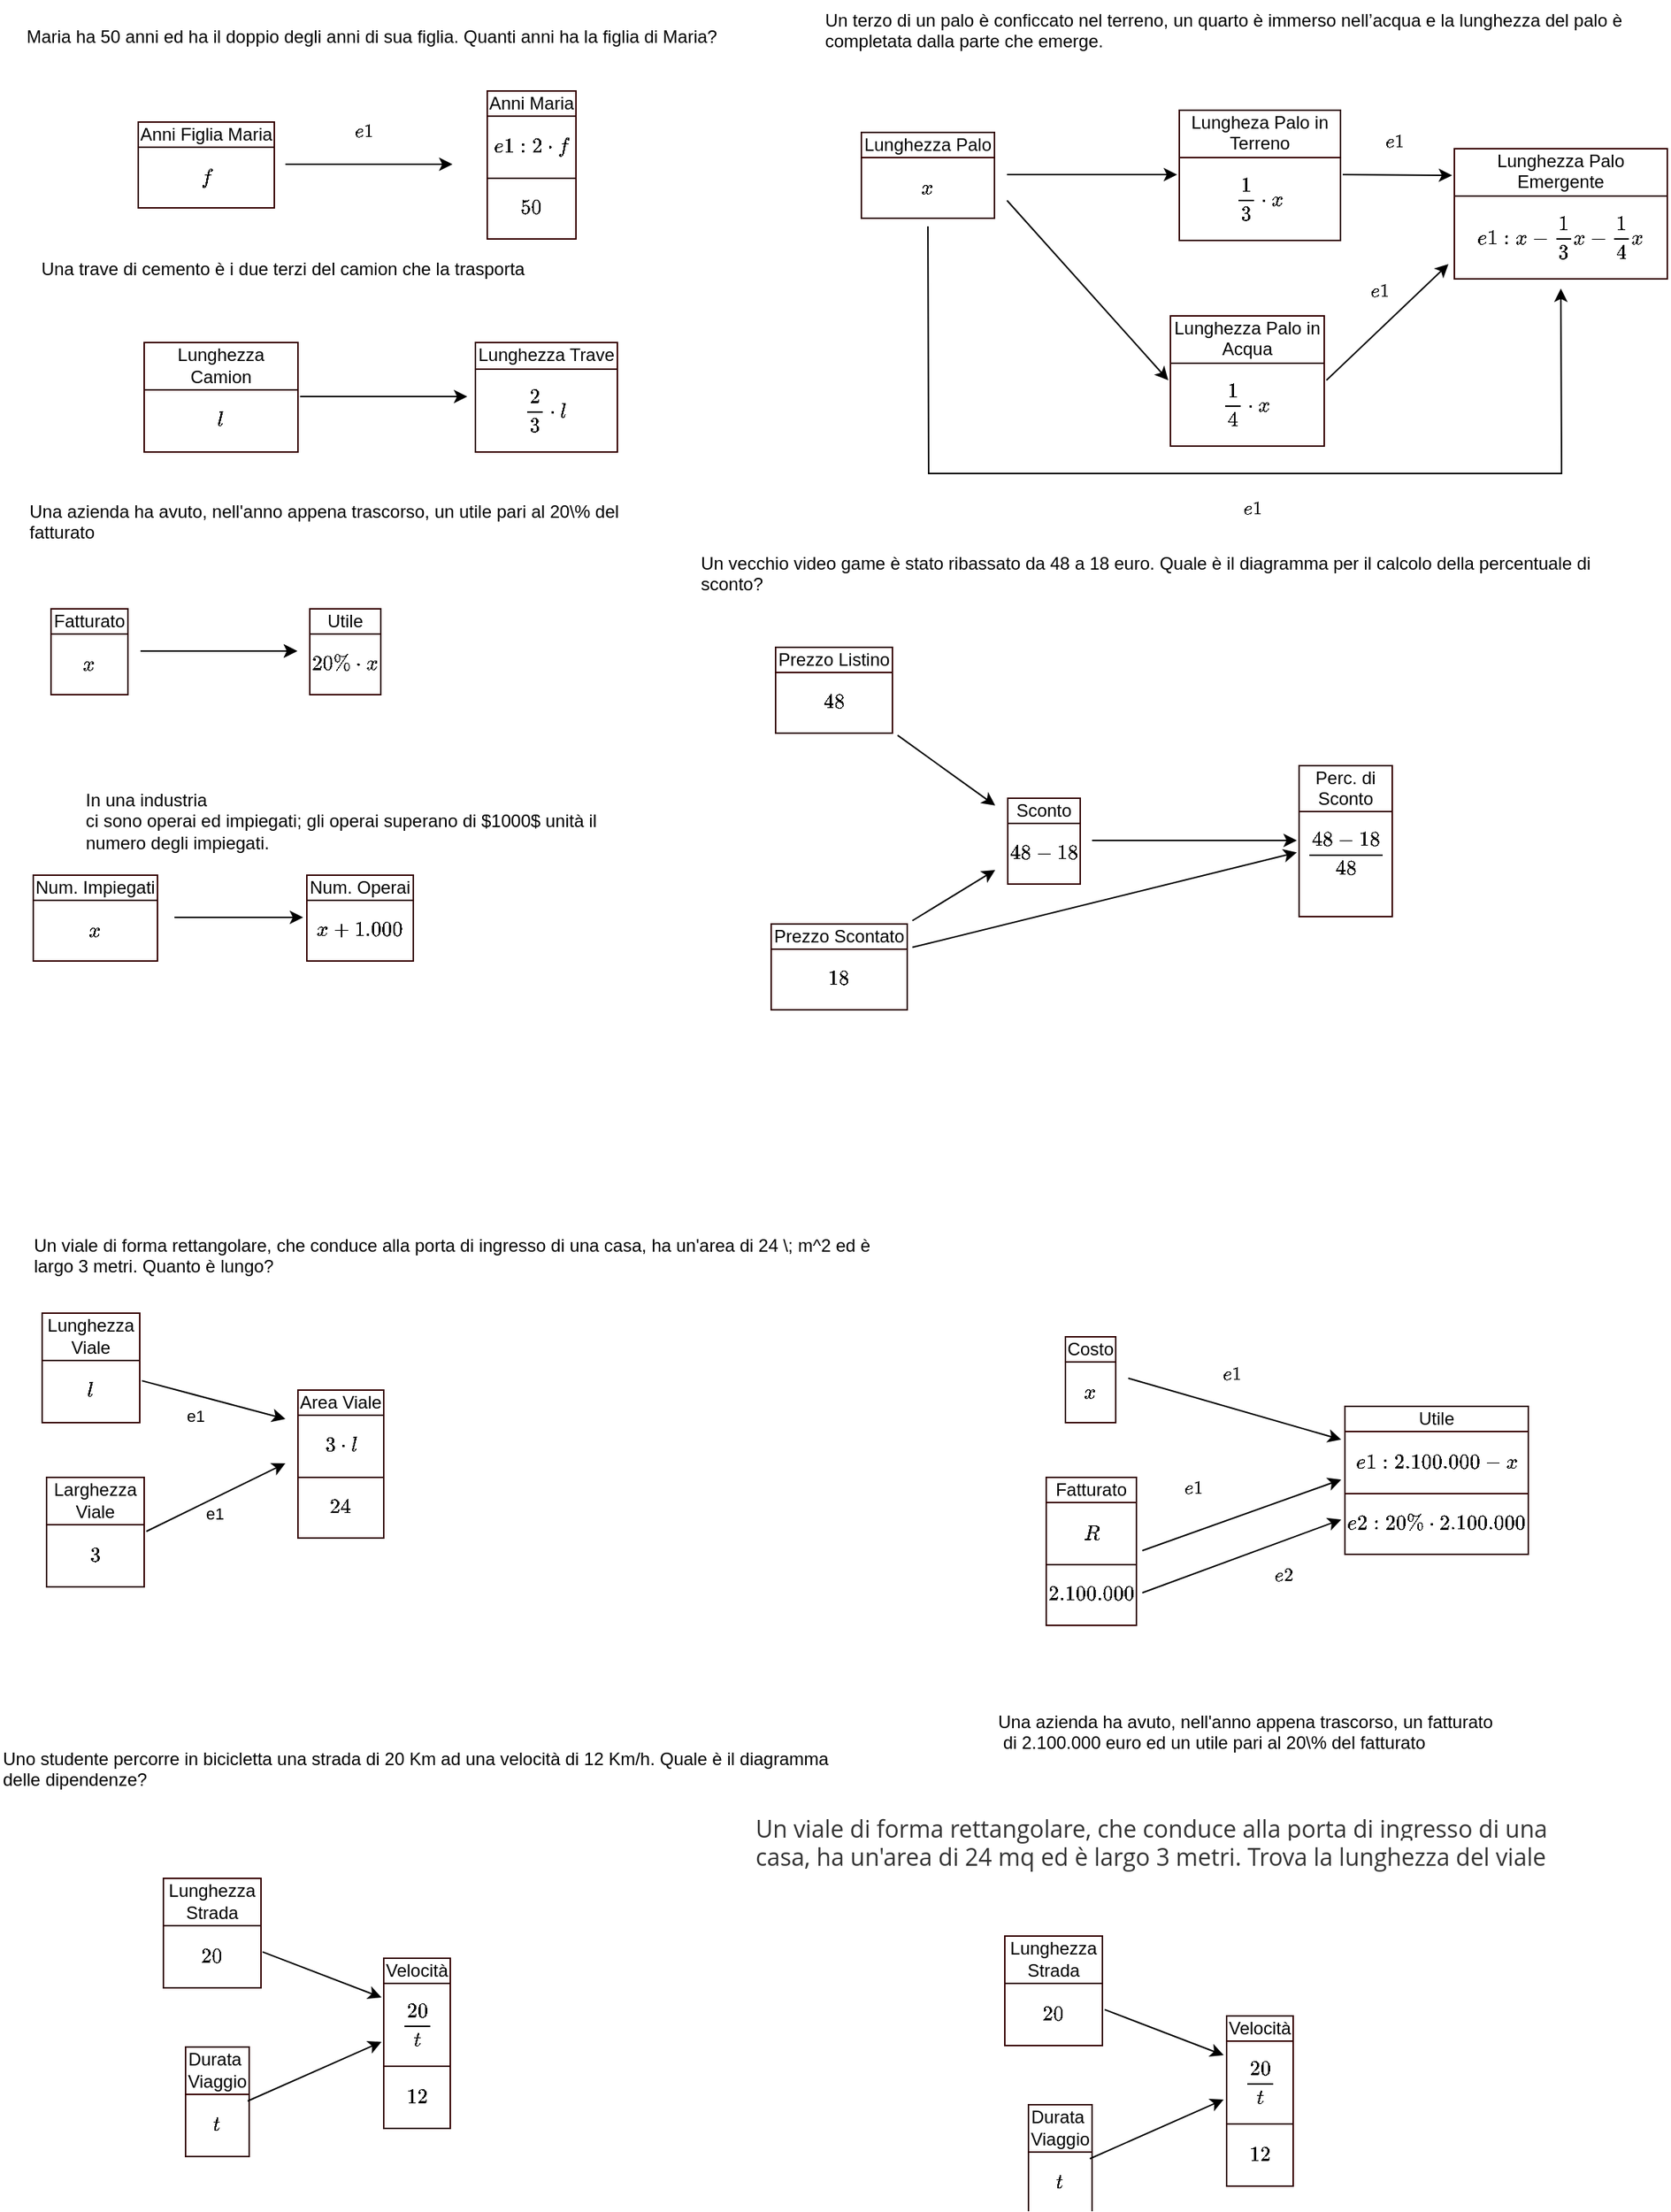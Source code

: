 <mxfile version="26.0.7" pages="4">
  <diagram name="Diagrammi-1" id="adNDURB259T_IiHdilrD">
    <mxGraphModel dx="1050" dy="621" grid="0" gridSize="10" guides="1" tooltips="1" connect="1" arrows="1" fold="1" page="1" pageScale="1" pageWidth="1169" pageHeight="827" math="1" shadow="0">
      <root>
        <mxCell id="0" />
        <mxCell id="1" parent="0" />
        <mxCell id="X9VETM2yg6u4_EDR-1ea-2" value="&lt;table style=&quot;border: 1px solid rgb(51, 0, 0); border-collapse: collapse; font-size: 12px;&quot; border=&quot;1&quot;&gt;&lt;tbody style=&quot;font-size: 12px;&quot;&gt;&lt;tr style=&quot;font-size: 12px;&quot;&gt;&lt;td style=&quot;font-size: 12px;&quot;&gt;Anni Maria&lt;/td&gt;&lt;/tr&gt;&lt;tr style=&quot;font-size: 12px;&quot;&gt;&lt;td border=&quot;1&quot; style=&quot;font-size: 12px; border: 1px solid rgb(51, 0, 0); border-collapse: collapse;&quot;&gt;$$e1:2 \cdot f$$&lt;/td&gt;&lt;/tr&gt;&lt;tr style=&quot;font-size: 12px;&quot;&gt;&lt;td style=&quot;font-size: 12px;&quot;&gt;$$50$$&lt;/td&gt;&lt;/tr&gt;&lt;/tbody&gt;&lt;/table&gt;" style="text;html=1;align=center;verticalAlign=middle;whiteSpace=wrap;rounded=0;fontSize=12;" parent="1" vertex="1">
          <mxGeometry x="323" y="68" width="107" height="120" as="geometry" />
        </mxCell>
        <mxCell id="ibqwqm7O7WYa_dijnDCt-3" value="&lt;table style=&quot;border: 1px solid rgb(51, 0, 0); border-collapse: collapse; font-size: 12px;&quot; border=&quot;1&quot;&gt;&lt;tbody style=&quot;font-size: 12px;&quot;&gt;&lt;tr style=&quot;font-size: 12px;&quot;&gt;&lt;td style=&quot;font-size: 12px;&quot;&gt;Anni Figlia Maria&lt;/td&gt;&lt;/tr&gt;&lt;tr style=&quot;font-size: 12px;&quot;&gt;&lt;td border=&quot;1&quot; style=&quot;font-size: 12px; border: 1px solid rgb(51, 0, 0); border-collapse: collapse;&quot;&gt;$$f$$&lt;/td&gt;&lt;/tr&gt;&lt;/tbody&gt;&lt;/table&gt;" style="text;html=1;align=center;verticalAlign=middle;whiteSpace=wrap;rounded=0;fontSize=12;" parent="1" vertex="1">
          <mxGeometry x="103" y="93" width="107" height="70" as="geometry" />
        </mxCell>
        <mxCell id="ibqwqm7O7WYa_dijnDCt-4" value="" style="endArrow=classic;html=1;rounded=0;exitX=1;exitY=0.5;exitDx=0;exitDy=0;entryX=0;entryY=0.5;entryDx=0;entryDy=0;" parent="1" source="ibqwqm7O7WYa_dijnDCt-3" target="X9VETM2yg6u4_EDR-1ea-2" edge="1">
          <mxGeometry width="50" height="50" relative="1" as="geometry">
            <mxPoint x="353" y="303" as="sourcePoint" />
            <mxPoint x="403" y="253" as="targetPoint" />
          </mxGeometry>
        </mxCell>
        <mxCell id="ibqwqm7O7WYa_dijnDCt-6" value="$$e1$$" style="edgeLabel;html=1;align=center;verticalAlign=middle;resizable=0;points=[];" parent="ibqwqm7O7WYa_dijnDCt-4" vertex="1" connectable="0">
          <mxGeometry x="-0.062" y="2" relative="1" as="geometry">
            <mxPoint y="-20" as="offset" />
          </mxGeometry>
        </mxCell>
        <mxCell id="ibqwqm7O7WYa_dijnDCt-5" value="Maria ha 50 anni ed ha il doppio degli anni di sua figlia. Quanti anni ha la figlia di Maria?" style="text;whiteSpace=wrap;" parent="1" vertex="1">
          <mxGeometry x="33" y="28" width="500" height="40" as="geometry" />
        </mxCell>
        <mxCell id="ibqwqm7O7WYa_dijnDCt-8" value="&lt;table style=&quot;border: 1px solid rgb(51, 0, 0); border-collapse: collapse; font-size: 12px;&quot; border=&quot;1&quot;&gt;&lt;tbody style=&quot;font-size: 12px;&quot;&gt;&lt;tr style=&quot;font-size: 12px;&quot;&gt;&lt;td style=&quot;font-size: 12px;&quot;&gt;Lunghezza Trave&lt;/td&gt;&lt;/tr&gt;&lt;tr style=&quot;font-size: 12px;&quot;&gt;&lt;td border=&quot;1&quot; style=&quot;font-size: 12px; border: 1px solid rgb(51, 0, 0); border-collapse: collapse;&quot;&gt;$$\dfrac{2}{3} \cdot l$$&lt;/td&gt;&lt;/tr&gt;&lt;/tbody&gt;&lt;/table&gt;" style="text;html=1;align=center;verticalAlign=middle;whiteSpace=wrap;rounded=0;fontSize=12;" parent="1" vertex="1">
          <mxGeometry x="333" y="225" width="107" height="120" as="geometry" />
        </mxCell>
        <mxCell id="ibqwqm7O7WYa_dijnDCt-9" value="&lt;table style=&quot;border: 1px solid rgb(51, 0, 0); border-collapse: collapse; font-size: 12px;&quot; border=&quot;1&quot;&gt;&lt;tbody style=&quot;font-size: 12px;&quot;&gt;&lt;tr style=&quot;font-size: 12px;&quot;&gt;&lt;td style=&quot;font-size: 12px;&quot;&gt;Lunghezza Camion&lt;/td&gt;&lt;/tr&gt;&lt;tr style=&quot;font-size: 12px;&quot;&gt;&lt;td border=&quot;1&quot; style=&quot;font-size: 12px; border: 1px solid rgb(51, 0, 0); border-collapse: collapse;&quot;&gt;$$l$$&lt;/td&gt;&lt;/tr&gt;&lt;/tbody&gt;&lt;/table&gt;" style="text;html=1;align=center;verticalAlign=middle;whiteSpace=wrap;rounded=0;fontSize=12;" parent="1" vertex="1">
          <mxGeometry x="113" y="250" width="107" height="70" as="geometry" />
        </mxCell>
        <mxCell id="ibqwqm7O7WYa_dijnDCt-10" value="" style="endArrow=classic;html=1;rounded=0;exitX=1;exitY=0.5;exitDx=0;exitDy=0;entryX=0;entryY=0.5;entryDx=0;entryDy=0;" parent="1" source="ibqwqm7O7WYa_dijnDCt-9" target="ibqwqm7O7WYa_dijnDCt-8" edge="1">
          <mxGeometry width="50" height="50" relative="1" as="geometry">
            <mxPoint x="363" y="460" as="sourcePoint" />
            <mxPoint x="413" y="410" as="targetPoint" />
          </mxGeometry>
        </mxCell>
        <mxCell id="ibqwqm7O7WYa_dijnDCt-12" value="Una trave di cemento è i due terzi del camion che la trasporta" style="text;whiteSpace=wrap;" parent="1" vertex="1">
          <mxGeometry x="43" y="185" width="500" height="40" as="geometry" />
        </mxCell>
        <mxCell id="aaP4mj72L_Mo7SUK6RYg-1" value="&lt;table style=&quot;border: 1px solid rgb(51, 0, 0); border-collapse: collapse; font-size: 12px;&quot; border=&quot;1&quot;&gt;&lt;tbody style=&quot;font-size: 12px;&quot;&gt;&lt;tr style=&quot;font-size: 12px;&quot;&gt;&lt;td style=&quot;font-size: 12px;&quot;&gt;Utile&lt;/td&gt;&lt;/tr&gt;&lt;tr style=&quot;font-size: 12px;&quot;&gt;&lt;td border=&quot;1&quot; style=&quot;font-size: 12px; border: 1px solid rgb(51, 0, 0); border-collapse: collapse;&quot;&gt;$$20\% \cdot x$$&lt;/td&gt;&lt;/tr&gt;&lt;/tbody&gt;&lt;/table&gt;" style="text;html=1;align=center;verticalAlign=middle;whiteSpace=wrap;rounded=0;fontSize=12;" parent="1" vertex="1">
          <mxGeometry x="218" y="414" width="65" height="86" as="geometry" />
        </mxCell>
        <mxCell id="aaP4mj72L_Mo7SUK6RYg-3" value="" style="endArrow=classic;html=1;rounded=0;exitX=1;exitY=0.5;exitDx=0;exitDy=0;entryX=0;entryY=0.5;entryDx=0;entryDy=0;" parent="1" target="aaP4mj72L_Mo7SUK6RYg-1" edge="1">
          <mxGeometry width="50" height="50" relative="1" as="geometry">
            <mxPoint x="139" y="457" as="sourcePoint" />
            <mxPoint x="298" y="582" as="targetPoint" />
          </mxGeometry>
        </mxCell>
        <mxCell id="aaP4mj72L_Mo7SUK6RYg-5" value="Una azienda ha avuto, nell&#39;anno appena trascorso, un utile pari al 20\% del fatturato" style="text;whiteSpace=wrap;" parent="1" vertex="1">
          <mxGeometry x="35" y="349" width="428" height="40" as="geometry" />
        </mxCell>
        <mxCell id="aaP4mj72L_Mo7SUK6RYg-7" value="&lt;table style=&quot;border: 1px solid rgb(51, 0, 0); border-collapse: collapse; font-size: 12px;&quot; border=&quot;1&quot;&gt;&lt;tbody style=&quot;font-size: 12px;&quot;&gt;&lt;tr style=&quot;font-size: 12px;&quot;&gt;&lt;td style=&quot;font-size: 12px;&quot;&gt;Num. Operai&lt;/td&gt;&lt;/tr&gt;&lt;tr style=&quot;font-size: 12px;&quot;&gt;&lt;td border=&quot;1&quot; style=&quot;font-size: 12px; border: 1px solid rgb(51, 0, 0); border-collapse: collapse;&quot;&gt;$$x + 1.000$$&lt;/td&gt;&lt;/tr&gt;&lt;/tbody&gt;&lt;/table&gt;" style="text;html=1;align=center;verticalAlign=middle;whiteSpace=wrap;rounded=0;fontSize=12;" parent="1" vertex="1">
          <mxGeometry x="222" y="602" width="77" height="70" as="geometry" />
        </mxCell>
        <mxCell id="aaP4mj72L_Mo7SUK6RYg-8" value="&lt;table style=&quot;border: 1px solid rgb(51, 0, 0); border-collapse: collapse; font-size: 12px;&quot; border=&quot;1&quot;&gt;&lt;tbody style=&quot;font-size: 12px;&quot;&gt;&lt;tr style=&quot;font-size: 12px;&quot;&gt;&lt;td style=&quot;font-size: 12px;&quot;&gt;Num. Impiegati&lt;/td&gt;&lt;/tr&gt;&lt;tr style=&quot;font-size: 12px;&quot;&gt;&lt;td border=&quot;1&quot; style=&quot;font-size: 12px; border: 1px solid rgb(51, 0, 0); border-collapse: collapse;&quot;&gt;$$x$$&lt;/td&gt;&lt;/tr&gt;&lt;/tbody&gt;&lt;/table&gt;" style="text;html=1;align=center;verticalAlign=middle;whiteSpace=wrap;rounded=0;fontSize=12;" parent="1" vertex="1">
          <mxGeometry x="28" y="634.5" width="107" height="5" as="geometry" />
        </mxCell>
        <mxCell id="aaP4mj72L_Mo7SUK6RYg-9" value="" style="endArrow=classic;html=1;rounded=0;exitX=1;exitY=0.5;exitDx=0;exitDy=0;entryX=0;entryY=0.5;entryDx=0;entryDy=0;" parent="1" source="aaP4mj72L_Mo7SUK6RYg-8" target="aaP4mj72L_Mo7SUK6RYg-7" edge="1">
          <mxGeometry width="50" height="50" relative="1" as="geometry">
            <mxPoint x="244" y="812" as="sourcePoint" />
            <mxPoint x="294" y="762" as="targetPoint" />
          </mxGeometry>
        </mxCell>
        <mxCell id="aaP4mj72L_Mo7SUK6RYg-11" value="In una industria &#xa;ci sono operai ed impiegati; gli operai superano di $1000$ unità il numero degli impiegati." style="text;whiteSpace=wrap;" parent="1" vertex="1">
          <mxGeometry x="73" y="544" width="387" height="40" as="geometry" />
        </mxCell>
        <mxCell id="aaP4mj72L_Mo7SUK6RYg-14" value="&lt;table style=&quot;border: 1px solid rgb(51, 0, 0); border-collapse: collapse; font-size: 12px;&quot; border=&quot;1&quot;&gt;&lt;tbody style=&quot;font-size: 12px;&quot;&gt;&lt;tr style=&quot;font-size: 12px;&quot;&gt;&lt;td style=&quot;font-size: 12px;&quot;&gt;Lungheza Palo in Terreno&lt;/td&gt;&lt;/tr&gt;&lt;tr style=&quot;font-size: 12px;&quot;&gt;&lt;td border=&quot;1&quot; style=&quot;font-size: 12px; border: 1px solid rgb(51, 0, 0); border-collapse: collapse;&quot;&gt;$$\dfrac{1}{3} \cdot x$$&lt;/td&gt;&lt;/tr&gt;&lt;/tbody&gt;&lt;/table&gt;" style="text;html=1;align=center;verticalAlign=middle;whiteSpace=wrap;rounded=0;fontSize=12;" parent="1" vertex="1">
          <mxGeometry x="813" y="75" width="112" height="120" as="geometry" />
        </mxCell>
        <mxCell id="aaP4mj72L_Mo7SUK6RYg-15" value="&lt;table style=&quot;border: 1px solid rgb(51, 0, 0); border-collapse: collapse; font-size: 12px;&quot; border=&quot;1&quot;&gt;&lt;tbody style=&quot;font-size: 12px;&quot;&gt;&lt;tr style=&quot;font-size: 12px;&quot;&gt;&lt;td style=&quot;font-size: 12px;&quot;&gt;Lunghezza Palo&lt;/td&gt;&lt;/tr&gt;&lt;tr style=&quot;font-size: 12px;&quot;&gt;&lt;td border=&quot;1&quot; style=&quot;font-size: 12px; border: 1px solid rgb(51, 0, 0); border-collapse: collapse;&quot;&gt;$$x$$&lt;/td&gt;&lt;/tr&gt;&lt;/tbody&gt;&lt;/table&gt;" style="text;html=1;align=center;verticalAlign=middle;whiteSpace=wrap;rounded=0;fontSize=12;" parent="1" vertex="1">
          <mxGeometry x="591" y="100" width="107" height="70" as="geometry" />
        </mxCell>
        <mxCell id="aaP4mj72L_Mo7SUK6RYg-16" value="" style="endArrow=classic;html=1;rounded=0;exitX=1;exitY=0.5;exitDx=0;exitDy=0;" parent="1" source="aaP4mj72L_Mo7SUK6RYg-15" target="aaP4mj72L_Mo7SUK6RYg-14" edge="1">
          <mxGeometry width="50" height="50" relative="1" as="geometry">
            <mxPoint x="841" y="316" as="sourcePoint" />
            <mxPoint x="807" y="141" as="targetPoint" />
          </mxGeometry>
        </mxCell>
        <mxCell id="aaP4mj72L_Mo7SUK6RYg-18" value="Un terzo di un palo è conficcato nel terreno, un quarto è immerso nell’acqua e la lunghezza del palo è completata dalla parte che emerge." style="text;whiteSpace=wrap;" parent="1" vertex="1">
          <mxGeometry x="573" y="17" width="554" height="40" as="geometry" />
        </mxCell>
        <mxCell id="aaP4mj72L_Mo7SUK6RYg-19" value="&lt;table style=&quot;border: 1px solid rgb(51, 0, 0); border-collapse: collapse; font-size: 12px;&quot; border=&quot;1&quot;&gt;&lt;tbody style=&quot;font-size: 12px;&quot;&gt;&lt;tr style=&quot;font-size: 12px;&quot;&gt;&lt;td style=&quot;font-size: 12px;&quot;&gt;Lunghezza Palo in Acqua&lt;/td&gt;&lt;/tr&gt;&lt;tr style=&quot;font-size: 12px;&quot;&gt;&lt;td border=&quot;1&quot; style=&quot;font-size: 12px; border: 1px solid rgb(51, 0, 0); border-collapse: collapse;&quot;&gt;$$\dfrac{1}{4} \cdot x$$&lt;/td&gt;&lt;/tr&gt;&lt;/tbody&gt;&lt;/table&gt;" style="text;html=1;align=center;verticalAlign=middle;whiteSpace=wrap;rounded=0;fontSize=12;" parent="1" vertex="1">
          <mxGeometry x="807" y="214" width="107" height="120" as="geometry" />
        </mxCell>
        <mxCell id="aaP4mj72L_Mo7SUK6RYg-20" value="&lt;table style=&quot;border: 1px solid rgb(51, 0, 0); border-collapse: collapse; font-size: 12px;&quot; border=&quot;1&quot;&gt;&lt;tbody style=&quot;font-size: 12px;&quot;&gt;&lt;tr style=&quot;font-size: 12px;&quot;&gt;&lt;td style=&quot;font-size: 12px;&quot;&gt;Lunghezza Palo Emergente&lt;/td&gt;&lt;/tr&gt;&lt;tr style=&quot;font-size: 12px;&quot;&gt;&lt;td border=&quot;1&quot; style=&quot;font-size: 12px; border: 1px solid rgb(51, 0, 0); border-collapse: collapse;&quot;&gt;$$e1:x - \dfrac{1}{3}x - \dfrac{1}{4}x$$&lt;/td&gt;&lt;/tr&gt;&lt;/tbody&gt;&lt;/table&gt;" style="text;html=1;align=center;verticalAlign=middle;whiteSpace=wrap;rounded=0;fontSize=12;" parent="1" vertex="1">
          <mxGeometry x="999" y="110" width="147" height="102" as="geometry" />
        </mxCell>
        <mxCell id="aaP4mj72L_Mo7SUK6RYg-21" value="" style="endArrow=classic;html=1;rounded=0;exitX=1;exitY=0.75;exitDx=0;exitDy=0;entryX=0;entryY=0.5;entryDx=0;entryDy=0;" parent="1" source="aaP4mj72L_Mo7SUK6RYg-15" target="aaP4mj72L_Mo7SUK6RYg-19" edge="1">
          <mxGeometry width="50" height="50" relative="1" as="geometry">
            <mxPoint x="708" y="151" as="sourcePoint" />
            <mxPoint x="821" y="151" as="targetPoint" />
          </mxGeometry>
        </mxCell>
        <mxCell id="aaP4mj72L_Mo7SUK6RYg-23" value="" style="endArrow=classic;html=1;rounded=0;exitX=1;exitY=0.5;exitDx=0;exitDy=0;entryX=-0.017;entryY=0.838;entryDx=0;entryDy=0;entryPerimeter=0;" parent="1" source="aaP4mj72L_Mo7SUK6RYg-19" target="aaP4mj72L_Mo7SUK6RYg-20" edge="1">
          <mxGeometry width="50" height="50" relative="1" as="geometry">
            <mxPoint x="708" y="169" as="sourcePoint" />
            <mxPoint x="817" y="284" as="targetPoint" />
          </mxGeometry>
        </mxCell>
        <mxCell id="aaP4mj72L_Mo7SUK6RYg-24" value="$$e1$$" style="edgeLabel;html=1;align=center;verticalAlign=middle;resizable=0;points=[];" parent="aaP4mj72L_Mo7SUK6RYg-23" vertex="1" connectable="0">
          <mxGeometry x="-0.062" y="2" relative="1" as="geometry">
            <mxPoint x="-2" y="-22" as="offset" />
          </mxGeometry>
        </mxCell>
        <mxCell id="aaP4mj72L_Mo7SUK6RYg-25" value="" style="endArrow=classic;html=1;rounded=0;exitX=1;exitY=0.5;exitDx=0;exitDy=0;entryX=0;entryY=0.25;entryDx=0;entryDy=0;" parent="1" source="aaP4mj72L_Mo7SUK6RYg-14" target="aaP4mj72L_Mo7SUK6RYg-20" edge="1">
          <mxGeometry width="50" height="50" relative="1" as="geometry">
            <mxPoint x="914" y="141" as="sourcePoint" />
            <mxPoint x="827" y="294" as="targetPoint" />
          </mxGeometry>
        </mxCell>
        <mxCell id="aaP4mj72L_Mo7SUK6RYg-26" value="$$e1$$" style="edgeLabel;html=1;align=center;verticalAlign=middle;resizable=0;points=[];" parent="aaP4mj72L_Mo7SUK6RYg-25" vertex="1" connectable="0">
          <mxGeometry x="-0.062" y="2" relative="1" as="geometry">
            <mxPoint y="-20" as="offset" />
          </mxGeometry>
        </mxCell>
        <mxCell id="aaP4mj72L_Mo7SUK6RYg-27" value="" style="endArrow=classic;html=1;rounded=0;exitX=0.5;exitY=1;exitDx=0;exitDy=0;entryX=0.5;entryY=1;entryDx=0;entryDy=0;" parent="1" source="aaP4mj72L_Mo7SUK6RYg-15" target="aaP4mj72L_Mo7SUK6RYg-20" edge="1">
          <mxGeometry width="50" height="50" relative="1" as="geometry">
            <mxPoint x="728" y="189" as="sourcePoint" />
            <mxPoint x="837" y="304" as="targetPoint" />
            <Array as="points">
              <mxPoint x="645" y="337" />
              <mxPoint x="1073" y="337" />
            </Array>
          </mxGeometry>
        </mxCell>
        <mxCell id="aaP4mj72L_Mo7SUK6RYg-28" value="$$e1$$" style="edgeLabel;html=1;align=center;verticalAlign=middle;resizable=0;points=[];" parent="aaP4mj72L_Mo7SUK6RYg-27" vertex="1" connectable="0">
          <mxGeometry x="-0.062" y="2" relative="1" as="geometry">
            <mxPoint x="48" y="26" as="offset" />
          </mxGeometry>
        </mxCell>
        <mxCell id="aaP4mj72L_Mo7SUK6RYg-36" value="" style="endArrow=classic;html=1;rounded=0;" parent="1" source="Ft-xt5CuEHFHloPBBR_H-9" target="Ft-xt5CuEHFHloPBBR_H-10" edge="1">
          <mxGeometry width="50" height="50" relative="1" as="geometry">
            <mxPoint x="650" y="553.5" as="sourcePoint" />
            <mxPoint x="914" y="585" as="targetPoint" />
          </mxGeometry>
        </mxCell>
        <mxCell id="aaP4mj72L_Mo7SUK6RYg-38" value="" style="endArrow=classic;html=1;rounded=0;" parent="1" source="Ft-xt5CuEHFHloPBBR_H-7" target="Ft-xt5CuEHFHloPBBR_H-9" edge="1">
          <mxGeometry width="50" height="50" relative="1" as="geometry">
            <mxPoint x="744" y="445" as="sourcePoint" />
            <mxPoint x="769" y="678.5" as="targetPoint" />
          </mxGeometry>
        </mxCell>
        <mxCell id="aaP4mj72L_Mo7SUK6RYg-42" value="Un vecchio video game è stato ribassato da 48 a 18 euro. Quale è il diagramma per il calcolo della percentuale di sconto?" style="text;whiteSpace=wrap;" parent="1" vertex="1">
          <mxGeometry x="489" y="384" width="646" height="50" as="geometry" />
        </mxCell>
        <mxCell id="aaP4mj72L_Mo7SUK6RYg-43" value="" style="endArrow=classic;html=1;rounded=0;" parent="1" source="Ft-xt5CuEHFHloPBBR_H-8" target="Ft-xt5CuEHFHloPBBR_H-9" edge="1">
          <mxGeometry width="50" height="50" relative="1" as="geometry">
            <mxPoint x="650" y="530" as="sourcePoint" />
            <mxPoint x="752" y="575" as="targetPoint" />
          </mxGeometry>
        </mxCell>
        <mxCell id="aaP4mj72L_Mo7SUK6RYg-46" value="" style="endArrow=classic;html=1;rounded=0;" parent="1" source="Ft-xt5CuEHFHloPBBR_H-8" target="Ft-xt5CuEHFHloPBBR_H-10" edge="1">
          <mxGeometry width="50" height="50" relative="1" as="geometry">
            <mxPoint x="640" y="682.5" as="sourcePoint" />
            <mxPoint x="914" y="603.811" as="targetPoint" />
          </mxGeometry>
        </mxCell>
        <mxCell id="kwobuAVEp-BLSN25UwAX-2" value="" style="edgeStyle=orthogonalEdgeStyle;rounded=0;orthogonalLoop=1;jettySize=auto;html=1;" parent="1" source="kwobuAVEp-BLSN25UwAX-1" target="aaP4mj72L_Mo7SUK6RYg-1" edge="1">
          <mxGeometry relative="1" as="geometry" />
        </mxCell>
        <mxCell id="kwobuAVEp-BLSN25UwAX-1" value="&lt;table style=&quot;border: 1px solid rgb(51, 0, 0); border-collapse: collapse; font-size: 12px;&quot; border=&quot;1&quot;&gt;&lt;tbody style=&quot;font-size: 12px;&quot;&gt;&lt;tr style=&quot;font-size: 12px;&quot;&gt;&lt;td style=&quot;font-size: 12px;&quot;&gt;Fatturato&lt;/td&gt;&lt;/tr&gt;&lt;tr style=&quot;font-size: 12px;&quot;&gt;&lt;td border=&quot;1&quot; style=&quot;font-size: 12px; border: 1px solid rgb(51, 0, 0); border-collapse: collapse;&quot;&gt;$$x$$&lt;/td&gt;&lt;/tr&gt;&lt;/tbody&gt;&lt;/table&gt;" style="text;html=1;align=center;verticalAlign=middle;whiteSpace=wrap;rounded=0;fontSize=12;" parent="1" vertex="1">
          <mxGeometry x="43" y="422" width="69" height="70" as="geometry" />
        </mxCell>
        <mxCell id="kwobuAVEp-BLSN25UwAX-4" value="Un viale di forma rettangolare, che conduce alla porta di ingresso di una casa, ha un&#39;area di 24 \; m^2 ed è largo 3 metri. Quanto è lungo?" style="text;whiteSpace=wrap;" parent="1" vertex="1">
          <mxGeometry x="38" y="845" width="574" height="40" as="geometry" />
        </mxCell>
        <mxCell id="kwobuAVEp-BLSN25UwAX-5" value="" style="rounded=0;orthogonalLoop=1;jettySize=auto;html=1;entryX=0;entryY=0.25;entryDx=0;entryDy=0;" parent="1" source="kwobuAVEp-BLSN25UwAX-6" target="kwobuAVEp-BLSN25UwAX-10" edge="1">
          <mxGeometry relative="1" as="geometry">
            <mxPoint x="204" y="981" as="targetPoint" />
          </mxGeometry>
        </mxCell>
        <mxCell id="kwobuAVEp-BLSN25UwAX-11" value="e1" style="edgeLabel;html=1;align=center;verticalAlign=middle;resizable=0;points=[];" parent="kwobuAVEp-BLSN25UwAX-5" vertex="1" connectable="0">
          <mxGeometry x="-0.172" relative="1" as="geometry">
            <mxPoint x="-4" y="13" as="offset" />
          </mxGeometry>
        </mxCell>
        <mxCell id="kwobuAVEp-BLSN25UwAX-6" value="&lt;table style=&quot;border: 1px solid rgb(51, 0, 0); border-collapse: collapse; font-size: 12px;&quot; border=&quot;1&quot;&gt;&lt;tbody style=&quot;font-size: 12px;&quot;&gt;&lt;tr style=&quot;font-size: 12px;&quot;&gt;&lt;td style=&quot;font-size: 12px;&quot;&gt;Lunghezza Viale&lt;/td&gt;&lt;/tr&gt;&lt;tr style=&quot;font-size: 12px;&quot;&gt;&lt;td border=&quot;1&quot; style=&quot;font-size: 12px; border: 1px solid rgb(51, 0, 0); border-collapse: collapse;&quot;&gt;$$l$$&lt;/td&gt;&lt;/tr&gt;&lt;/tbody&gt;&lt;/table&gt;" style="text;html=1;align=center;verticalAlign=middle;whiteSpace=wrap;rounded=0;fontSize=12;" parent="1" vertex="1">
          <mxGeometry x="44" y="906" width="69" height="70" as="geometry" />
        </mxCell>
        <mxCell id="kwobuAVEp-BLSN25UwAX-7" value="&lt;table style=&quot;border: 1px solid rgb(51, 0, 0); border-collapse: collapse; font-size: 12px;&quot; border=&quot;1&quot;&gt;&lt;tbody style=&quot;font-size: 12px;&quot;&gt;&lt;tr style=&quot;font-size: 12px;&quot;&gt;&lt;td style=&quot;font-size: 12px;&quot;&gt;Larghezza Viale&lt;/td&gt;&lt;/tr&gt;&lt;tr style=&quot;font-size: 12px;&quot;&gt;&lt;td border=&quot;1&quot; style=&quot;font-size: 12px; border: 1px solid rgb(51, 0, 0); border-collapse: collapse;&quot;&gt;$$3$$&lt;/td&gt;&lt;/tr&gt;&lt;/tbody&gt;&lt;/table&gt;" style="text;html=1;align=center;verticalAlign=middle;whiteSpace=wrap;rounded=0;fontSize=12;" parent="1" vertex="1">
          <mxGeometry x="47" y="1017" width="69" height="70" as="geometry" />
        </mxCell>
        <mxCell id="kwobuAVEp-BLSN25UwAX-8" value="" style="rounded=0;orthogonalLoop=1;jettySize=auto;html=1;exitX=1;exitY=0.5;exitDx=0;exitDy=0;entryX=0;entryY=0.5;entryDx=0;entryDy=0;" parent="1" source="kwobuAVEp-BLSN25UwAX-7" target="kwobuAVEp-BLSN25UwAX-10" edge="1">
          <mxGeometry relative="1" as="geometry">
            <mxPoint x="123" y="956" as="sourcePoint" />
            <mxPoint x="204" y="1002.5" as="targetPoint" />
          </mxGeometry>
        </mxCell>
        <mxCell id="kwobuAVEp-BLSN25UwAX-12" value="e1" style="edgeLabel;html=1;align=center;verticalAlign=middle;resizable=0;points=[];" parent="kwobuAVEp-BLSN25UwAX-8" vertex="1" connectable="0">
          <mxGeometry x="-0.088" y="-1" relative="1" as="geometry">
            <mxPoint x="3" y="8" as="offset" />
          </mxGeometry>
        </mxCell>
        <mxCell id="kwobuAVEp-BLSN25UwAX-10" value="&lt;table style=&quot;border: 1px solid rgb(51, 0, 0); border-collapse: collapse; font-size: 12px;&quot; border=&quot;1&quot;&gt;&lt;tbody style=&quot;font-size: 12px;&quot;&gt;&lt;tr style=&quot;font-size: 12px;&quot;&gt;&lt;td style=&quot;font-size: 12px;&quot;&gt;Area Viale&lt;/td&gt;&lt;/tr&gt;&lt;tr style=&quot;font-size: 12px;&quot;&gt;&lt;td border=&quot;1&quot; style=&quot;font-size: 12px; border: 1px solid rgb(51, 0, 0); border-collapse: collapse;&quot;&gt;$$3 \cdot l$$&lt;/td&gt;&lt;/tr&gt;&lt;tr style=&quot;font-size: 12px;&quot;&gt;&lt;td style=&quot;font-size: 12px;&quot;&gt;$$24$$&lt;/td&gt;&lt;/tr&gt;&lt;/tbody&gt;&lt;/table&gt;" style="text;html=1;align=center;verticalAlign=middle;whiteSpace=wrap;rounded=0;fontSize=12;" parent="1" vertex="1">
          <mxGeometry x="210" y="946" width="75" height="120" as="geometry" />
        </mxCell>
        <mxCell id="Vod4vXPm_FU8ooXqPvmL-1" value="&lt;table style=&quot;border: 1px solid rgb(51, 0, 0); border-collapse: collapse; font-size: 12px;&quot; border=&quot;1&quot;&gt;&lt;tbody style=&quot;font-size: 12px;&quot;&gt;&lt;tr style=&quot;font-size: 12px;&quot;&gt;&lt;td style=&quot;font-size: 12px;&quot;&gt;Utile&lt;/td&gt;&lt;/tr&gt;&lt;tr&gt;&lt;td&gt;$$e1:2.100.000-x$$&lt;/td&gt;&lt;/tr&gt;&lt;tr style=&quot;font-size: 12px;&quot;&gt;&lt;td border=&quot;1&quot; style=&quot;font-size: 12px; border: 1px solid rgb(51, 0, 0); border-collapse: collapse;&quot;&gt;$$e2: 20\% \cdot 2.100.000$$&lt;/td&gt;&lt;/tr&gt;&lt;/tbody&gt;&lt;/table&gt;" style="text;html=1;align=center;verticalAlign=middle;whiteSpace=wrap;rounded=0;fontSize=12;" parent="1" vertex="1">
          <mxGeometry x="924" y="963" width="129" height="108" as="geometry" />
        </mxCell>
        <mxCell id="Vod4vXPm_FU8ooXqPvmL-2" value="&lt;table style=&quot;border: 1px solid rgb(51, 0, 0); border-collapse: collapse; font-size: 12px;&quot; border=&quot;1&quot;&gt;&lt;tbody style=&quot;font-size: 12px;&quot;&gt;&lt;tr style=&quot;font-size: 12px;&quot;&gt;&lt;td style=&quot;font-size: 12px;&quot;&gt;Fatturato&lt;/td&gt;&lt;/tr&gt;&lt;tr&gt;&lt;td&gt;$$R$$&lt;/td&gt;&lt;/tr&gt;&lt;tr&gt;&lt;td&gt;$$2.100.000$$&lt;/td&gt;&lt;/tr&gt;&lt;/tbody&gt;&lt;/table&gt;" style="text;html=1;align=center;verticalAlign=middle;whiteSpace=wrap;rounded=0;fontSize=12;" parent="1" vertex="1">
          <mxGeometry x="719.5" y="1008" width="70" height="114" as="geometry" />
        </mxCell>
        <mxCell id="Vod4vXPm_FU8ooXqPvmL-3" value="" style="endArrow=classic;html=1;rounded=0;exitX=1;exitY=0.75;exitDx=0;exitDy=0;entryX=0;entryY=0.75;entryDx=0;entryDy=0;" parent="1" source="Vod4vXPm_FU8ooXqPvmL-2" target="Vod4vXPm_FU8ooXqPvmL-1" edge="1">
          <mxGeometry width="50" height="50" relative="1" as="geometry">
            <mxPoint x="923" y="1161" as="sourcePoint" />
            <mxPoint x="973" y="1111" as="targetPoint" />
          </mxGeometry>
        </mxCell>
        <mxCell id="Vod4vXPm_FU8ooXqPvmL-4" value="$$e2$$" style="edgeLabel;html=1;align=center;verticalAlign=middle;resizable=0;points=[];" parent="Vod4vXPm_FU8ooXqPvmL-3" vertex="1" connectable="0">
          <mxGeometry x="0.03" y="-2" relative="1" as="geometry">
            <mxPoint x="25" y="12" as="offset" />
          </mxGeometry>
        </mxCell>
        <mxCell id="Vod4vXPm_FU8ooXqPvmL-5" value="Una azienda ha avuto, nell&#39;anno appena trascorso, un fatturato&#xa; di 2.100.000 euro ed un utile pari al 20\% del fatturato" style="text;whiteSpace=wrap;" parent="1" vertex="1">
          <mxGeometry x="690" y="1167" width="428" height="40" as="geometry" />
        </mxCell>
        <mxCell id="Vod4vXPm_FU8ooXqPvmL-6" value="&lt;table style=&quot;border: 1px solid rgb(51, 0, 0); border-collapse: collapse; font-size: 12px;&quot; border=&quot;1&quot;&gt;&lt;tbody style=&quot;font-size: 12px;&quot;&gt;&lt;tr style=&quot;font-size: 12px;&quot;&gt;&lt;td style=&quot;font-size: 12px;&quot;&gt;Costo&lt;/td&gt;&lt;/tr&gt;&lt;tr style=&quot;font-size: 12px;&quot;&gt;&lt;td border=&quot;1&quot; style=&quot;font-size: 12px; border: 1px solid rgb(51, 0, 0); border-collapse: collapse;&quot;&gt;$$x$$&lt;/td&gt;&lt;/tr&gt;&lt;/tbody&gt;&lt;/table&gt;" style="text;html=1;align=center;verticalAlign=middle;whiteSpace=wrap;rounded=0;fontSize=12;" parent="1" vertex="1">
          <mxGeometry x="729" y="913" width="51" height="71" as="geometry" />
        </mxCell>
        <mxCell id="Vod4vXPm_FU8ooXqPvmL-7" value="" style="endArrow=classic;html=1;rounded=0;exitX=1;exitY=0.5;exitDx=0;exitDy=0;entryX=0;entryY=0.25;entryDx=0;entryDy=0;" parent="1" source="Vod4vXPm_FU8ooXqPvmL-6" target="Vod4vXPm_FU8ooXqPvmL-1" edge="1">
          <mxGeometry width="50" height="50" relative="1" as="geometry">
            <mxPoint x="832" y="973" as="sourcePoint" />
            <mxPoint x="949" y="1024" as="targetPoint" />
          </mxGeometry>
        </mxCell>
        <mxCell id="Vod4vXPm_FU8ooXqPvmL-8" value="$$e1$$" style="edgeLabel;html=1;align=center;verticalAlign=middle;resizable=0;points=[];" parent="Vod4vXPm_FU8ooXqPvmL-7" vertex="1" connectable="0">
          <mxGeometry x="-0.038" y="3" relative="1" as="geometry">
            <mxPoint y="-20" as="offset" />
          </mxGeometry>
        </mxCell>
        <mxCell id="Vod4vXPm_FU8ooXqPvmL-9" value="" style="endArrow=classic;html=1;rounded=0;exitX=1;exitY=0.5;exitDx=0;exitDy=0;entryX=0;entryY=0.5;entryDx=0;entryDy=0;" parent="1" source="Vod4vXPm_FU8ooXqPvmL-2" target="Vod4vXPm_FU8ooXqPvmL-1" edge="1">
          <mxGeometry width="50" height="50" relative="1" as="geometry">
            <mxPoint x="801" y="1102" as="sourcePoint" />
            <mxPoint x="934" y="1054" as="targetPoint" />
          </mxGeometry>
        </mxCell>
        <mxCell id="Vod4vXPm_FU8ooXqPvmL-10" value="$$e1$$" style="edgeLabel;html=1;align=center;verticalAlign=middle;resizable=0;points=[];" parent="Vod4vXPm_FU8ooXqPvmL-9" vertex="1" connectable="0">
          <mxGeometry x="0.03" y="-2" relative="1" as="geometry">
            <mxPoint x="-36" y="-19" as="offset" />
          </mxGeometry>
        </mxCell>
        <mxCell id="irbMdgXcajklDOT4Z6r5-1" value="Uno studente percorre in bicicletta una strada di 20 Km ad una velocità di 12 Km/h​. Quale è il diagramma delle dipendenze?" style="text;whiteSpace=wrap;" parent="1" vertex="1">
          <mxGeometry x="17" y="1192" width="574" height="40" as="geometry" />
        </mxCell>
        <mxCell id="irbMdgXcajklDOT4Z6r5-2" value="" style="rounded=0;orthogonalLoop=1;jettySize=auto;html=1;entryX=0;entryY=0.25;entryDx=0;entryDy=0;" parent="1" source="skYj7Ag8xJRqmo63EaiM-1" target="irbMdgXcajklDOT4Z6r5-8" edge="1">
          <mxGeometry relative="1" as="geometry">
            <mxPoint x="273" y="1345" as="targetPoint" />
            <mxPoint x="191" y="1328.287" as="sourcePoint" />
          </mxGeometry>
        </mxCell>
        <mxCell id="irbMdgXcajklDOT4Z6r5-5" value="&lt;table style=&quot;border: 1px solid rgb(51, 0, 0); border-collapse: collapse; font-size: 12px;&quot; border=&quot;1&quot;&gt;&lt;tbody style=&quot;font-size: 12px;&quot;&gt;&lt;tr style=&quot;font-size: 12px;&quot;&gt;&lt;td style=&quot;font-size: 12px;&quot;&gt;Durata&amp;nbsp;&lt;br&gt;Viaggio&lt;/td&gt;&lt;/tr&gt;&lt;tr style=&quot;font-size: 12px;&quot;&gt;&lt;td border=&quot;1&quot; style=&quot;font-size: 12px; border: 1px solid rgb(51, 0, 0); border-collapse: collapse;&quot;&gt;$$t$$&lt;/td&gt;&lt;/tr&gt;&lt;/tbody&gt;&lt;/table&gt;" style="text;html=1;align=center;verticalAlign=middle;whiteSpace=wrap;rounded=0;fontSize=12;" parent="1" vertex="1">
          <mxGeometry x="143" y="1402" width="41.5" height="70" as="geometry" />
        </mxCell>
        <mxCell id="irbMdgXcajklDOT4Z6r5-6" value="" style="rounded=0;orthogonalLoop=1;jettySize=auto;html=1;exitX=1;exitY=0.5;exitDx=0;exitDy=0;entryX=0;entryY=0.5;entryDx=0;entryDy=0;" parent="1" source="irbMdgXcajklDOT4Z6r5-5" target="irbMdgXcajklDOT4Z6r5-8" edge="1">
          <mxGeometry relative="1" as="geometry">
            <mxPoint x="192" y="1320" as="sourcePoint" />
            <mxPoint x="273" y="1366.5" as="targetPoint" />
          </mxGeometry>
        </mxCell>
        <mxCell id="irbMdgXcajklDOT4Z6r5-8" value="&lt;table style=&quot;border: 1px solid rgb(51, 0, 0); border-collapse: collapse; font-size: 12px;&quot; border=&quot;1&quot;&gt;&lt;tbody style=&quot;font-size: 12px;&quot;&gt;&lt;tr style=&quot;font-size: 12px;&quot;&gt;&lt;td style=&quot;font-size: 12px;&quot;&gt;Velocità&lt;/td&gt;&lt;/tr&gt;&lt;tr style=&quot;font-size: 12px;&quot;&gt;&lt;td border=&quot;1&quot; style=&quot;font-size: 12px; border: 1px solid rgb(51, 0, 0); border-collapse: collapse;&quot;&gt;$$\dfrac{20}{t}$$&lt;/td&gt;&lt;/tr&gt;&lt;tr style=&quot;font-size: 12px;&quot;&gt;&lt;td style=&quot;font-size: 12px;&quot;&gt;$$12$$&lt;/td&gt;&lt;/tr&gt;&lt;/tbody&gt;&lt;/table&gt;" style="text;html=1;align=center;verticalAlign=middle;whiteSpace=wrap;rounded=0;fontSize=12;" parent="1" vertex="1">
          <mxGeometry x="275" y="1337" width="48" height="120" as="geometry" />
        </mxCell>
        <mxCell id="skYj7Ag8xJRqmo63EaiM-1" value="&lt;table style=&quot;border: 1px solid rgb(51, 0, 0); border-collapse: collapse; font-size: 12px;&quot; border=&quot;1&quot;&gt;&lt;tbody style=&quot;font-size: 12px;&quot;&gt;&lt;tr style=&quot;font-size: 12px;&quot;&gt;&lt;td style=&quot;font-size: 12px;&quot;&gt;Lunghezza Strada&lt;/td&gt;&lt;/tr&gt;&lt;tr style=&quot;font-size: 12px;&quot;&gt;&lt;td border=&quot;1&quot; style=&quot;font-size: 12px; border: 1px solid rgb(51, 0, 0); border-collapse: collapse;&quot;&gt;$$20$$&lt;/td&gt;&lt;/tr&gt;&lt;/tbody&gt;&lt;/table&gt;" style="text;html=1;align=center;verticalAlign=middle;whiteSpace=wrap;rounded=0;fontSize=12;" parent="1" vertex="1">
          <mxGeometry x="125.5" y="1288" width="69" height="70" as="geometry" />
        </mxCell>
        <mxCell id="Ft-xt5CuEHFHloPBBR_H-1" value="" style="rounded=0;orthogonalLoop=1;jettySize=auto;html=1;entryX=0;entryY=0.25;entryDx=0;entryDy=0;" edge="1" parent="1" source="Ft-xt5CuEHFHloPBBR_H-5" target="Ft-xt5CuEHFHloPBBR_H-4">
          <mxGeometry relative="1" as="geometry">
            <mxPoint x="842.5" y="1384" as="targetPoint" />
            <mxPoint x="760.5" y="1367.287" as="sourcePoint" />
          </mxGeometry>
        </mxCell>
        <mxCell id="Ft-xt5CuEHFHloPBBR_H-2" value="&lt;table style=&quot;border: 1px solid rgb(51, 0, 0); border-collapse: collapse; font-size: 12px;&quot; border=&quot;1&quot;&gt;&lt;tbody style=&quot;font-size: 12px;&quot;&gt;&lt;tr style=&quot;font-size: 12px;&quot;&gt;&lt;td style=&quot;font-size: 12px;&quot;&gt;Durata&amp;nbsp;&lt;br&gt;Viaggio&lt;/td&gt;&lt;/tr&gt;&lt;tr style=&quot;font-size: 12px;&quot;&gt;&lt;td border=&quot;1&quot; style=&quot;font-size: 12px; border: 1px solid rgb(51, 0, 0); border-collapse: collapse;&quot;&gt;$$t$$&lt;/td&gt;&lt;/tr&gt;&lt;/tbody&gt;&lt;/table&gt;" style="text;html=1;align=center;verticalAlign=middle;whiteSpace=wrap;rounded=0;fontSize=12;" vertex="1" parent="1">
          <mxGeometry x="712.5" y="1441" width="41.5" height="70" as="geometry" />
        </mxCell>
        <mxCell id="Ft-xt5CuEHFHloPBBR_H-3" value="" style="rounded=0;orthogonalLoop=1;jettySize=auto;html=1;exitX=1;exitY=0.5;exitDx=0;exitDy=0;entryX=0;entryY=0.5;entryDx=0;entryDy=0;" edge="1" parent="1" source="Ft-xt5CuEHFHloPBBR_H-2" target="Ft-xt5CuEHFHloPBBR_H-4">
          <mxGeometry relative="1" as="geometry">
            <mxPoint x="761.5" y="1359" as="sourcePoint" />
            <mxPoint x="842.5" y="1405.5" as="targetPoint" />
          </mxGeometry>
        </mxCell>
        <mxCell id="Ft-xt5CuEHFHloPBBR_H-4" value="&lt;table style=&quot;border: 1px solid rgb(51, 0, 0); border-collapse: collapse; font-size: 12px;&quot; border=&quot;1&quot;&gt;&lt;tbody style=&quot;font-size: 12px;&quot;&gt;&lt;tr style=&quot;font-size: 12px;&quot;&gt;&lt;td style=&quot;font-size: 12px;&quot;&gt;Velocità&lt;/td&gt;&lt;/tr&gt;&lt;tr style=&quot;font-size: 12px;&quot;&gt;&lt;td border=&quot;1&quot; style=&quot;font-size: 12px; border: 1px solid rgb(51, 0, 0); border-collapse: collapse;&quot;&gt;$$\dfrac{20}{t}$$&lt;/td&gt;&lt;/tr&gt;&lt;tr style=&quot;font-size: 12px;&quot;&gt;&lt;td style=&quot;font-size: 12px;&quot;&gt;$$12$$&lt;/td&gt;&lt;/tr&gt;&lt;/tbody&gt;&lt;/table&gt;" style="text;html=1;align=center;verticalAlign=middle;whiteSpace=wrap;rounded=0;fontSize=12;" vertex="1" parent="1">
          <mxGeometry x="844.5" y="1376" width="48" height="120" as="geometry" />
        </mxCell>
        <mxCell id="Ft-xt5CuEHFHloPBBR_H-5" value="&lt;table style=&quot;border: 1px solid rgb(51, 0, 0); border-collapse: collapse; font-size: 12px;&quot; border=&quot;1&quot;&gt;&lt;tbody style=&quot;font-size: 12px;&quot;&gt;&lt;tr style=&quot;font-size: 12px;&quot;&gt;&lt;td style=&quot;font-size: 12px;&quot;&gt;Lunghezza Strada&lt;/td&gt;&lt;/tr&gt;&lt;tr style=&quot;font-size: 12px;&quot;&gt;&lt;td border=&quot;1&quot; style=&quot;font-size: 12px; border: 1px solid rgb(51, 0, 0); border-collapse: collapse;&quot;&gt;$$20$$&lt;/td&gt;&lt;/tr&gt;&lt;/tbody&gt;&lt;/table&gt;" style="text;html=1;align=center;verticalAlign=middle;whiteSpace=wrap;rounded=0;fontSize=12;" vertex="1" parent="1">
          <mxGeometry x="695" y="1327" width="69" height="70" as="geometry" />
        </mxCell>
        <mxCell id="Ft-xt5CuEHFHloPBBR_H-6" value="&lt;span class=&quot;md-plain md-expand&quot; style=&quot;box-sizing: border-box; --tw-border-spacing-x: 0; --tw-border-spacing-y: 0; --tw-translate-x: 0; --tw-translate-y: 0; --tw-rotate: 0; --tw-skew-x: 0; --tw-skew-y: 0; --tw-scale-x: 1; --tw-scale-y: 1; --tw-pan-x: ; --tw-pan-y: ; --tw-pinch-zoom: ; --tw-scroll-snap-strictness: proximity; --tw-ordinal: ; --tw-slashed-zero: ; --tw-numeric-figure: ; --tw-numeric-spacing: ; --tw-numeric-fraction: ; --tw-ring-inset: ; --tw-ring-offset-width: 0px; --tw-ring-offset-color: light-dark(#fff, #fff); --tw-ring-color: rgb(59 130 246 / .5); --tw-ring-offset-shadow: 0 0 #0000; --tw-ring-shadow: 0 0 #0000; --tw-shadow: 0 0 #0000; --tw-shadow-colored: 0 0 #0000; --tw-blur: ; --tw-brightness: ; --tw-contrast: ; --tw-grayscale: ; --tw-hue-rotate: ; --tw-invert: ; --tw-saturate: ; --tw-sepia: ; --tw-drop-shadow: ; --tw-backdrop-blur: ; --tw-backdrop-brightness: ; --tw-backdrop-contrast: ; --tw-backdrop-grayscale: ; --tw-backdrop-hue-rotate: ; --tw-backdrop-invert: ; --tw-backdrop-opacity: ; --tw-backdrop-saturate: ; --tw-backdrop-sepia: ; white-space: pre-wrap; color: rgb(51, 51, 51); font-family: &amp;quot;Open Sans&amp;quot;, &amp;quot;Clear Sans&amp;quot;, &amp;quot;Helvetica Neue&amp;quot;, Helvetica, Arial, &amp;quot;Segoe UI Emoji&amp;quot;, sans-serif; font-size: 16px; font-style: normal; font-variant-ligatures: normal; font-variant-caps: normal; font-weight: 400; letter-spacing: normal; orphans: 4; text-align: start; text-indent: 0px; text-transform: none; widows: 2; word-spacing: 0px; -webkit-text-stroke-width: 0px; background-color: rgb(255, 255, 255); text-decoration-thickness: initial; text-decoration-style: initial; text-decoration-color: initial;&quot;&gt;Un viale di forma rettangolare, che conduce alla porta di ingresso di una casa, ha un&#39;area di &lt;/span&gt;&lt;span class=&quot;md-inline-math math-jax-postprocess&quot; id=&quot;ty-mjx-59&quot; style=&quot;box-sizing: border-box; --tw-border-spacing-x: 0; --tw-border-spacing-y: 0; --tw-translate-x: 0; --tw-translate-y: 0; --tw-rotate: 0; --tw-skew-x: 0; --tw-skew-y: 0; --tw-scale-x: 1; --tw-scale-y: 1; --tw-pan-x: ; --tw-pan-y: ; --tw-pinch-zoom: ; --tw-scroll-snap-strictness: proximity; --tw-ordinal: ; --tw-slashed-zero: ; --tw-numeric-figure: ; --tw-numeric-spacing: ; --tw-numeric-fraction: ; --tw-ring-inset: ; --tw-ring-offset-width: 0px; --tw-ring-offset-color: light-dark(#fff, #fff); --tw-ring-color: rgb(59 130 246 / .5); --tw-ring-offset-shadow: 0 0 #0000; --tw-ring-shadow: 0 0 #0000; --tw-shadow: 0 0 #0000; --tw-shadow-colored: 0 0 #0000; --tw-blur: ; --tw-brightness: ; --tw-contrast: ; --tw-grayscale: ; --tw-hue-rotate: ; --tw-invert: ; --tw-saturate: ; --tw-sepia: ; --tw-drop-shadow: ; --tw-backdrop-blur: ; --tw-backdrop-brightness: ; --tw-backdrop-contrast: ; --tw-backdrop-grayscale: ; --tw-backdrop-hue-rotate: ; --tw-backdrop-invert: ; --tw-backdrop-opacity: ; --tw-backdrop-saturate: ; --tw-backdrop-sepia: ; display: inline-block; color: rgb(51, 51, 51); font-family: &amp;quot;Open Sans&amp;quot;, &amp;quot;Clear Sans&amp;quot;, &amp;quot;Helvetica Neue&amp;quot;, Helvetica, Arial, &amp;quot;Segoe UI Emoji&amp;quot;, sans-serif; font-size: 16px; font-style: normal; font-variant-ligatures: normal; font-variant-caps: normal; font-weight: 400; letter-spacing: normal; orphans: 4; text-align: start; text-indent: 0px; text-transform: none; widows: 2; word-spacing: 0px; -webkit-text-stroke-width: 0px; white-space: normal; background-color: rgb(255, 255, 255); text-decoration-thickness: initial; text-decoration-style: initial; text-decoration-color: initial;&quot;&gt;24 mq&lt;/span&gt;&lt;span class=&quot;md-plain&quot; style=&quot;box-sizing: border-box; --tw-border-spacing-x: 0; --tw-border-spacing-y: 0; --tw-translate-x: 0; --tw-translate-y: 0; --tw-rotate: 0; --tw-skew-x: 0; --tw-skew-y: 0; --tw-scale-x: 1; --tw-scale-y: 1; --tw-pan-x: ; --tw-pan-y: ; --tw-pinch-zoom: ; --tw-scroll-snap-strictness: proximity; --tw-ordinal: ; --tw-slashed-zero: ; --tw-numeric-figure: ; --tw-numeric-spacing: ; --tw-numeric-fraction: ; --tw-ring-inset: ; --tw-ring-offset-width: 0px; --tw-ring-offset-color: light-dark(#fff, #fff); --tw-ring-color: rgb(59 130 246 / .5); --tw-ring-offset-shadow: 0 0 #0000; --tw-ring-shadow: 0 0 #0000; --tw-shadow: 0 0 #0000; --tw-shadow-colored: 0 0 #0000; --tw-blur: ; --tw-brightness: ; --tw-contrast: ; --tw-grayscale: ; --tw-hue-rotate: ; --tw-invert: ; --tw-saturate: ; --tw-sepia: ; --tw-drop-shadow: ; --tw-backdrop-blur: ; --tw-backdrop-brightness: ; --tw-backdrop-contrast: ; --tw-backdrop-grayscale: ; --tw-backdrop-hue-rotate: ; --tw-backdrop-invert: ; --tw-backdrop-opacity: ; --tw-backdrop-saturate: ; --tw-backdrop-sepia: ; white-space: pre-wrap; color: rgb(51, 51, 51); font-family: &amp;quot;Open Sans&amp;quot;, &amp;quot;Clear Sans&amp;quot;, &amp;quot;Helvetica Neue&amp;quot;, Helvetica, Arial, &amp;quot;Segoe UI Emoji&amp;quot;, sans-serif; font-size: 16px; font-style: normal; font-variant-ligatures: normal; font-variant-caps: normal; font-weight: 400; letter-spacing: normal; orphans: 4; text-align: start; text-indent: 0px; text-transform: none; widows: 2; word-spacing: 0px; -webkit-text-stroke-width: 0px; background-color: rgb(255, 255, 255); text-decoration-thickness: initial; text-decoration-style: initial; text-decoration-color: initial;&quot;&gt; ed è largo &lt;/span&gt;&lt;span class=&quot;md-inline-math math-jax-postprocess&quot; id=&quot;ty-mjx-60&quot; style=&quot;box-sizing: border-box; --tw-border-spacing-x: 0; --tw-border-spacing-y: 0; --tw-translate-x: 0; --tw-translate-y: 0; --tw-rotate: 0; --tw-skew-x: 0; --tw-skew-y: 0; --tw-scale-x: 1; --tw-scale-y: 1; --tw-pan-x: ; --tw-pan-y: ; --tw-pinch-zoom: ; --tw-scroll-snap-strictness: proximity; --tw-ordinal: ; --tw-slashed-zero: ; --tw-numeric-figure: ; --tw-numeric-spacing: ; --tw-numeric-fraction: ; --tw-ring-inset: ; --tw-ring-offset-width: 0px; --tw-ring-offset-color: light-dark(#fff, #fff); --tw-ring-color: rgb(59 130 246 / .5); --tw-ring-offset-shadow: 0 0 #0000; --tw-ring-shadow: 0 0 #0000; --tw-shadow: 0 0 #0000; --tw-shadow-colored: 0 0 #0000; --tw-blur: ; --tw-brightness: ; --tw-contrast: ; --tw-grayscale: ; --tw-hue-rotate: ; --tw-invert: ; --tw-saturate: ; --tw-sepia: ; --tw-drop-shadow: ; --tw-backdrop-blur: ; --tw-backdrop-brightness: ; --tw-backdrop-contrast: ; --tw-backdrop-grayscale: ; --tw-backdrop-hue-rotate: ; --tw-backdrop-invert: ; --tw-backdrop-opacity: ; --tw-backdrop-saturate: ; --tw-backdrop-sepia: ; display: inline-block; color: rgb(51, 51, 51); font-family: &amp;quot;Open Sans&amp;quot;, &amp;quot;Clear Sans&amp;quot;, &amp;quot;Helvetica Neue&amp;quot;, Helvetica, Arial, &amp;quot;Segoe UI Emoji&amp;quot;, sans-serif; font-size: 16px; font-style: normal; font-variant-ligatures: normal; font-variant-caps: normal; font-weight: 400; letter-spacing: normal; orphans: 4; text-align: start; text-indent: 0px; text-transform: none; widows: 2; word-spacing: 0px; -webkit-text-stroke-width: 0px; white-space: normal; background-color: rgb(255, 255, 255); text-decoration-thickness: initial; text-decoration-style: initial; text-decoration-color: initial;&quot;&gt;3&lt;/span&gt;&lt;span class=&quot;md-plain md-expand&quot; style=&quot;box-sizing: border-box; --tw-border-spacing-x: 0; --tw-border-spacing-y: 0; --tw-translate-x: 0; --tw-translate-y: 0; --tw-rotate: 0; --tw-skew-x: 0; --tw-skew-y: 0; --tw-scale-x: 1; --tw-scale-y: 1; --tw-pan-x: ; --tw-pan-y: ; --tw-pinch-zoom: ; --tw-scroll-snap-strictness: proximity; --tw-ordinal: ; --tw-slashed-zero: ; --tw-numeric-figure: ; --tw-numeric-spacing: ; --tw-numeric-fraction: ; --tw-ring-inset: ; --tw-ring-offset-width: 0px; --tw-ring-offset-color: light-dark(#fff, #fff); --tw-ring-color: rgb(59 130 246 / .5); --tw-ring-offset-shadow: 0 0 #0000; --tw-ring-shadow: 0 0 #0000; --tw-shadow: 0 0 #0000; --tw-shadow-colored: 0 0 #0000; --tw-blur: ; --tw-brightness: ; --tw-contrast: ; --tw-grayscale: ; --tw-hue-rotate: ; --tw-invert: ; --tw-saturate: ; --tw-sepia: ; --tw-drop-shadow: ; --tw-backdrop-blur: ; --tw-backdrop-brightness: ; --tw-backdrop-contrast: ; --tw-backdrop-grayscale: ; --tw-backdrop-hue-rotate: ; --tw-backdrop-invert: ; --tw-backdrop-opacity: ; --tw-backdrop-saturate: ; --tw-backdrop-sepia: ; white-space: pre-wrap; color: rgb(51, 51, 51); font-family: &amp;quot;Open Sans&amp;quot;, &amp;quot;Clear Sans&amp;quot;, &amp;quot;Helvetica Neue&amp;quot;, Helvetica, Arial, &amp;quot;Segoe UI Emoji&amp;quot;, sans-serif; font-size: 16px; font-style: normal; font-variant-ligatures: normal; font-variant-caps: normal; font-weight: 400; letter-spacing: normal; orphans: 4; text-align: start; text-indent: 0px; text-transform: none; widows: 2; word-spacing: 0px; -webkit-text-stroke-width: 0px; background-color: rgb(255, 255, 255); text-decoration-thickness: initial; text-decoration-style: initial; text-decoration-color: initial;&quot;&gt; metri. Trova la lunghezza del viale&lt;/span&gt;" style="text;whiteSpace=wrap;html=1;" vertex="1" parent="1">
          <mxGeometry x="526" y="1237" width="550" height="63" as="geometry" />
        </mxCell>
        <mxCell id="Ft-xt5CuEHFHloPBBR_H-7" value="&lt;table style=&quot;border: 1px solid rgb(51, 0, 0); border-collapse: collapse; font-size: 12px;&quot; border=&quot;1&quot;&gt;&lt;tbody style=&quot;font-size: 12px;&quot;&gt;&lt;tr style=&quot;font-size: 12px;&quot;&gt;&lt;td style=&quot;font-size: 12px;&quot;&gt;Prezzo Listino&lt;/td&gt;&lt;/tr&gt;&lt;tr style=&quot;font-size: 12px;&quot;&gt;&lt;td border=&quot;1&quot; style=&quot;font-size: 12px; border: 1px solid rgb(51, 0, 0); border-collapse: collapse;&quot;&gt;$$48$$&lt;/td&gt;&lt;/tr&gt;&lt;/tbody&gt;&lt;/table&gt;" style="text;html=1;align=center;verticalAlign=middle;whiteSpace=wrap;rounded=0;fontSize=12;" vertex="1" parent="1">
          <mxGeometry x="538" y="448" width="86" height="70" as="geometry" />
        </mxCell>
        <mxCell id="Ft-xt5CuEHFHloPBBR_H-8" value="&lt;table style=&quot;border: 1px solid rgb(51, 0, 0); border-collapse: collapse; font-size: 12px;&quot; border=&quot;1&quot;&gt;&lt;tbody style=&quot;font-size: 12px;&quot;&gt;&lt;tr style=&quot;font-size: 12px;&quot;&gt;&lt;td style=&quot;font-size: 12px;&quot;&gt;Prezzo Scontato&lt;/td&gt;&lt;/tr&gt;&lt;tr style=&quot;font-size: 12px;&quot;&gt;&lt;td border=&quot;1&quot; style=&quot;font-size: 12px; border: 1px solid rgb(51, 0, 0); border-collapse: collapse;&quot;&gt;$$18$$&lt;/td&gt;&lt;/tr&gt;&lt;/tbody&gt;&lt;/table&gt;" style="text;html=1;align=center;verticalAlign=middle;whiteSpace=wrap;rounded=0;fontSize=12;" vertex="1" parent="1">
          <mxGeometry x="535" y="634.5" width="99" height="70" as="geometry" />
        </mxCell>
        <mxCell id="Ft-xt5CuEHFHloPBBR_H-9" value="&lt;table style=&quot;border: 1px solid rgb(51, 0, 0); border-collapse: collapse; font-size: 12px;&quot; border=&quot;1&quot;&gt;&lt;tbody style=&quot;font-size: 12px;&quot;&gt;&lt;tr style=&quot;font-size: 12px;&quot;&gt;&lt;td style=&quot;font-size: 12px;&quot;&gt;Sconto&lt;/td&gt;&lt;/tr&gt;&lt;tr style=&quot;font-size: 12px;&quot;&gt;&lt;td border=&quot;1&quot; style=&quot;font-size: 12px; border: 1px solid rgb(51, 0, 0); border-collapse: collapse;&quot;&gt;$$48 - 18$$&lt;/td&gt;&lt;/tr&gt;&lt;/tbody&gt;&lt;/table&gt;" style="text;html=1;align=center;verticalAlign=middle;whiteSpace=wrap;rounded=0;fontSize=12;" vertex="1" parent="1">
          <mxGeometry x="690" y="550" width="65.5" height="70" as="geometry" />
        </mxCell>
        <mxCell id="Ft-xt5CuEHFHloPBBR_H-10" value="&lt;table style=&quot;border: 1px solid rgb(51, 0, 0); border-collapse: collapse; font-size: 12px;&quot; border=&quot;1&quot;&gt;&lt;tbody style=&quot;font-size: 12px;&quot;&gt;&lt;tr style=&quot;font-size: 12px;&quot;&gt;&lt;td style=&quot;font-size: 12px;&quot;&gt;Perc. di Sconto&lt;/td&gt;&lt;/tr&gt;&lt;tr style=&quot;font-size: 12px;&quot;&gt;&lt;td border=&quot;1&quot; style=&quot;font-size: 12px; border: 1px solid rgb(51, 0, 0); border-collapse: collapse;&quot;&gt;$$\dfrac{48 - 18}{48}$$&lt;br&gt;&lt;/td&gt;&lt;/tr&gt;&lt;/tbody&gt;&lt;/table&gt;" style="text;html=1;align=center;verticalAlign=middle;whiteSpace=wrap;rounded=0;fontSize=12;" vertex="1" parent="1">
          <mxGeometry x="894" y="553.5" width="66" height="63" as="geometry" />
        </mxCell>
      </root>
    </mxGraphModel>
  </diagram>
  <diagram name="Diagrammi-2" id="CpayaUCt9KKf3IHAgGWn">
    <mxGraphModel dx="1050" dy="621" grid="0" gridSize="10" guides="1" tooltips="1" connect="1" arrows="1" fold="1" page="1" pageScale="1" pageWidth="1169" pageHeight="827" math="1" shadow="0">
      <root>
        <mxCell id="P_CY6DhgwNS566kBpn0b-0" />
        <mxCell id="P_CY6DhgwNS566kBpn0b-1" parent="P_CY6DhgwNS566kBpn0b-0" />
        <mxCell id="P_CY6DhgwNS566kBpn0b-7" value="&lt;table style=&quot;border: 1px solid rgb(51, 0, 0); border-collapse: collapse; font-size: 12px;&quot; border=&quot;1&quot;&gt;&lt;tbody style=&quot;font-size: 12px;&quot;&gt;&lt;tr style=&quot;font-size: 12px;&quot;&gt;&lt;td style=&quot;font-size: 12px;&quot;&gt;Lunghezza Trave&lt;/td&gt;&lt;/tr&gt;&lt;tr style=&quot;font-size: 12px;&quot;&gt;&lt;td border=&quot;1&quot; style=&quot;font-size: 12px; border: 1px solid rgb(51, 0, 0); border-collapse: collapse;&quot;&gt;$$\dfrac{2}{3} \cdot l$$&lt;/td&gt;&lt;/tr&gt;&lt;tr&gt;&lt;td&gt;&lt;font color=&quot;#ff0000&quot;&gt;$$calc: 12$$&lt;/font&gt;&lt;/td&gt;&lt;/tr&gt;&lt;/tbody&gt;&lt;/table&gt;" style="text;html=1;align=center;verticalAlign=middle;whiteSpace=wrap;rounded=0;fontSize=12;" parent="P_CY6DhgwNS566kBpn0b-1" vertex="1">
          <mxGeometry x="275" y="59" width="107" height="120" as="geometry" />
        </mxCell>
        <mxCell id="P_CY6DhgwNS566kBpn0b-8" value="&lt;table style=&quot;border: 1px solid rgb(51, 0, 0); border-collapse: collapse; font-size: 12px;&quot; border=&quot;1&quot;&gt;&lt;tbody style=&quot;font-size: 12px;&quot;&gt;&lt;tr style=&quot;font-size: 12px;&quot;&gt;&lt;td style=&quot;font-size: 12px;&quot;&gt;Lunghezza Camion&lt;/td&gt;&lt;/tr&gt;&lt;tr style=&quot;font-size: 12px;&quot;&gt;&lt;td border=&quot;1&quot; style=&quot;font-size: 12px; border: 1px solid rgb(51, 0, 0); border-collapse: collapse;&quot;&gt;$$l$$&lt;/td&gt;&lt;/tr&gt;&lt;tr&gt;&lt;td&gt;$$18$$&lt;/td&gt;&lt;/tr&gt;&lt;/tbody&gt;&lt;/table&gt;" style="text;html=1;align=center;verticalAlign=middle;whiteSpace=wrap;rounded=0;fontSize=12;" parent="P_CY6DhgwNS566kBpn0b-1" vertex="1">
          <mxGeometry x="55" y="84" width="107" height="70" as="geometry" />
        </mxCell>
        <mxCell id="P_CY6DhgwNS566kBpn0b-9" value="" style="endArrow=classic;html=1;rounded=0;exitX=1;exitY=0.5;exitDx=0;exitDy=0;entryX=0;entryY=0.5;entryDx=0;entryDy=0;" parent="P_CY6DhgwNS566kBpn0b-1" source="P_CY6DhgwNS566kBpn0b-8" target="P_CY6DhgwNS566kBpn0b-7" edge="1">
          <mxGeometry width="50" height="50" relative="1" as="geometry">
            <mxPoint x="305" y="294" as="sourcePoint" />
            <mxPoint x="355" y="244" as="targetPoint" />
          </mxGeometry>
        </mxCell>
        <mxCell id="P_CY6DhgwNS566kBpn0b-10" value="Una trave di cemento è i due terzi del camion che la trasporta" style="text;whiteSpace=wrap;" parent="P_CY6DhgwNS566kBpn0b-1" vertex="1">
          <mxGeometry x="55" y="13" width="500" height="40" as="geometry" />
        </mxCell>
        <mxCell id="P_CY6DhgwNS566kBpn0b-11" value="&lt;table style=&quot;border: 1px solid rgb(51, 0, 0); border-collapse: collapse; font-size: 12px;&quot; border=&quot;1&quot;&gt;&lt;tbody style=&quot;font-size: 12px;&quot;&gt;&lt;tr style=&quot;font-size: 12px;&quot;&gt;&lt;td style=&quot;font-size: 12px;&quot;&gt;Utile&lt;/td&gt;&lt;/tr&gt;&lt;tr&gt;&lt;td&gt;$$e1:2.100.000-C$$&lt;/td&gt;&lt;/tr&gt;&lt;tr style=&quot;font-size: 12px;&quot;&gt;&lt;td border=&quot;1&quot; style=&quot;font-size: 12px; border: 1px solid rgb(51, 0, 0); border-collapse: collapse;&quot;&gt;$$e2: 20\% \cdot 2.100.000$$&lt;/td&gt;&lt;/tr&gt;&lt;/tbody&gt;&lt;/table&gt;" style="text;html=1;align=center;verticalAlign=middle;whiteSpace=wrap;rounded=0;fontSize=12;" parent="P_CY6DhgwNS566kBpn0b-1" vertex="1">
          <mxGeometry x="264" y="425" width="129" height="108" as="geometry" />
        </mxCell>
        <mxCell id="P_CY6DhgwNS566kBpn0b-12" value="&lt;table style=&quot;border: 1px solid rgb(51, 0, 0); border-collapse: collapse; font-size: 12px;&quot; border=&quot;1&quot;&gt;&lt;tbody style=&quot;font-size: 12px;&quot;&gt;&lt;tr style=&quot;font-size: 12px;&quot;&gt;&lt;td style=&quot;font-size: 12px;&quot;&gt;Fatturato&lt;/td&gt;&lt;/tr&gt;&lt;tr&gt;&lt;td&gt;$$R$$&lt;/td&gt;&lt;/tr&gt;&lt;tr&gt;&lt;td&gt;$$2.100.000$$&lt;/td&gt;&lt;/tr&gt;&lt;/tbody&gt;&lt;/table&gt;" style="text;html=1;align=center;verticalAlign=middle;whiteSpace=wrap;rounded=0;fontSize=12;" parent="P_CY6DhgwNS566kBpn0b-1" vertex="1">
          <mxGeometry x="59.5" y="470" width="70" height="114" as="geometry" />
        </mxCell>
        <mxCell id="P_CY6DhgwNS566kBpn0b-13" value="" style="endArrow=classic;html=1;rounded=0;exitX=1;exitY=0.75;exitDx=0;exitDy=0;entryX=0;entryY=0.75;entryDx=0;entryDy=0;" parent="P_CY6DhgwNS566kBpn0b-1" source="P_CY6DhgwNS566kBpn0b-12" target="P_CY6DhgwNS566kBpn0b-11" edge="1">
          <mxGeometry width="50" height="50" relative="1" as="geometry">
            <mxPoint x="263" y="623" as="sourcePoint" />
            <mxPoint x="313" y="573" as="targetPoint" />
          </mxGeometry>
        </mxCell>
        <mxCell id="GHU7KelN77qDAlMvZg0x-8" value="$$e2$$" style="edgeLabel;html=1;align=center;verticalAlign=middle;resizable=0;points=[];" parent="P_CY6DhgwNS566kBpn0b-13" vertex="1" connectable="0">
          <mxGeometry x="0.03" y="-2" relative="1" as="geometry">
            <mxPoint x="25" y="12" as="offset" />
          </mxGeometry>
        </mxCell>
        <mxCell id="P_CY6DhgwNS566kBpn0b-14" value="Una azienda ha avuto, nell&#39;anno appena trascorso, un fatturato&#xa; di 2.100.000 euro ed un utile pari al 20\% del fatturato" style="text;whiteSpace=wrap;" parent="P_CY6DhgwNS566kBpn0b-1" vertex="1">
          <mxGeometry x="36" y="595" width="428" height="40" as="geometry" />
        </mxCell>
        <mxCell id="P_CY6DhgwNS566kBpn0b-15" value="&lt;table style=&quot;border: 1px solid rgb(51, 0, 0); border-collapse: collapse; font-size: 12px;&quot; border=&quot;1&quot;&gt;&lt;tbody style=&quot;font-size: 12px;&quot;&gt;&lt;tr style=&quot;font-size: 12px;&quot;&gt;&lt;td style=&quot;font-size: 12px;&quot;&gt;Num. Operai&lt;/td&gt;&lt;/tr&gt;&lt;tr style=&quot;font-size: 12px;&quot;&gt;&lt;td border=&quot;1&quot; style=&quot;font-size: 12px; border: 1px solid rgb(51, 0, 0); border-collapse: collapse;&quot;&gt;$$x + 1.000$$&lt;/td&gt;&lt;/tr&gt;&lt;/tbody&gt;&lt;/table&gt;" style="text;html=1;align=center;verticalAlign=middle;whiteSpace=wrap;rounded=0;fontSize=12;" parent="P_CY6DhgwNS566kBpn0b-1" vertex="1">
          <mxGeometry x="214" y="687" width="107" height="120" as="geometry" />
        </mxCell>
        <mxCell id="P_CY6DhgwNS566kBpn0b-16" value="&lt;table style=&quot;border: 1px solid rgb(51, 0, 0); border-collapse: collapse; font-size: 12px;&quot; border=&quot;1&quot;&gt;&lt;tbody style=&quot;font-size: 12px;&quot;&gt;&lt;tr style=&quot;font-size: 12px;&quot;&gt;&lt;td style=&quot;font-size: 12px;&quot;&gt;Num. Impiegati&lt;/td&gt;&lt;/tr&gt;&lt;tr style=&quot;font-size: 12px;&quot;&gt;&lt;td border=&quot;1&quot; style=&quot;font-size: 12px; border: 1px solid rgb(51, 0, 0); border-collapse: collapse;&quot;&gt;$$x$$&lt;/td&gt;&lt;/tr&gt;&lt;/tbody&gt;&lt;/table&gt;" style="text;html=1;align=center;verticalAlign=middle;whiteSpace=wrap;rounded=0;fontSize=12;" parent="P_CY6DhgwNS566kBpn0b-1" vertex="1">
          <mxGeometry x="28" y="744.5" width="107" height="5" as="geometry" />
        </mxCell>
        <mxCell id="P_CY6DhgwNS566kBpn0b-17" value="" style="endArrow=classic;html=1;rounded=0;exitX=1;exitY=0.5;exitDx=0;exitDy=0;entryX=0;entryY=0.5;entryDx=0;entryDy=0;" parent="P_CY6DhgwNS566kBpn0b-1" source="P_CY6DhgwNS566kBpn0b-16" target="P_CY6DhgwNS566kBpn0b-15" edge="1">
          <mxGeometry width="50" height="50" relative="1" as="geometry">
            <mxPoint x="244" y="922" as="sourcePoint" />
            <mxPoint x="294" y="872" as="targetPoint" />
          </mxGeometry>
        </mxCell>
        <mxCell id="P_CY6DhgwNS566kBpn0b-18" value="In una industria &#xa;ci sono operai ed impiegati; gli operai superano di $1000$ unità il numero degli impiegati." style="text;whiteSpace=wrap;" parent="P_CY6DhgwNS566kBpn0b-1" vertex="1">
          <mxGeometry x="73" y="654" width="387" height="40" as="geometry" />
        </mxCell>
        <mxCell id="P_CY6DhgwNS566kBpn0b-19" value="&lt;table style=&quot;border: 1px solid rgb(51, 0, 0); border-collapse: collapse; font-size: 12px;&quot; border=&quot;1&quot;&gt;&lt;tbody style=&quot;font-size: 12px;&quot;&gt;&lt;tr style=&quot;font-size: 12px;&quot;&gt;&lt;td style=&quot;font-size: 12px;&quot;&gt;Lungheza Palo in Terreno&lt;/td&gt;&lt;/tr&gt;&lt;tr style=&quot;font-size: 12px;&quot;&gt;&lt;td border=&quot;1&quot; style=&quot;font-size: 12px; border: 1px solid rgb(51, 0, 0); border-collapse: collapse;&quot;&gt;$$\dfrac{1}{3} \cdot x$$&lt;/td&gt;&lt;/tr&gt;&lt;/tbody&gt;&lt;/table&gt;" style="text;html=1;align=center;verticalAlign=middle;whiteSpace=wrap;rounded=0;fontSize=12;" parent="P_CY6DhgwNS566kBpn0b-1" vertex="1">
          <mxGeometry x="813" y="75" width="112" height="120" as="geometry" />
        </mxCell>
        <mxCell id="P_CY6DhgwNS566kBpn0b-20" value="&lt;table style=&quot;border: 1px solid rgb(51, 0, 0); border-collapse: collapse; font-size: 12px;&quot; border=&quot;1&quot;&gt;&lt;tbody style=&quot;font-size: 12px;&quot;&gt;&lt;tr style=&quot;font-size: 12px;&quot;&gt;&lt;td style=&quot;font-size: 12px;&quot;&gt;Lunghezza Palo&lt;/td&gt;&lt;/tr&gt;&lt;tr style=&quot;font-size: 12px;&quot;&gt;&lt;td border=&quot;1&quot; style=&quot;font-size: 12px; border: 1px solid rgb(51, 0, 0); border-collapse: collapse;&quot;&gt;$$x$$&lt;/td&gt;&lt;/tr&gt;&lt;/tbody&gt;&lt;/table&gt;" style="text;html=1;align=center;verticalAlign=middle;whiteSpace=wrap;rounded=0;fontSize=12;" parent="P_CY6DhgwNS566kBpn0b-1" vertex="1">
          <mxGeometry x="591" y="100" width="107" height="70" as="geometry" />
        </mxCell>
        <mxCell id="P_CY6DhgwNS566kBpn0b-21" value="" style="endArrow=classic;html=1;rounded=0;exitX=1;exitY=0.5;exitDx=0;exitDy=0;" parent="P_CY6DhgwNS566kBpn0b-1" source="P_CY6DhgwNS566kBpn0b-20" target="P_CY6DhgwNS566kBpn0b-19" edge="1">
          <mxGeometry width="50" height="50" relative="1" as="geometry">
            <mxPoint x="841" y="316" as="sourcePoint" />
            <mxPoint x="807" y="141" as="targetPoint" />
          </mxGeometry>
        </mxCell>
        <mxCell id="P_CY6DhgwNS566kBpn0b-22" value="Un terzo di un palo è conficcato nel terreno, un quarto è immerso nell’acqua e la lunghezza del palo è completata dalla parte che emerge." style="text;whiteSpace=wrap;" parent="P_CY6DhgwNS566kBpn0b-1" vertex="1">
          <mxGeometry x="573" y="17" width="554" height="40" as="geometry" />
        </mxCell>
        <mxCell id="P_CY6DhgwNS566kBpn0b-23" value="&lt;table style=&quot;border: 1px solid rgb(51, 0, 0); border-collapse: collapse; font-size: 12px;&quot; border=&quot;1&quot;&gt;&lt;tbody style=&quot;font-size: 12px;&quot;&gt;&lt;tr style=&quot;font-size: 12px;&quot;&gt;&lt;td style=&quot;font-size: 12px;&quot;&gt;Lunghezza Palo in Acqua&lt;/td&gt;&lt;/tr&gt;&lt;tr style=&quot;font-size: 12px;&quot;&gt;&lt;td border=&quot;1&quot; style=&quot;font-size: 12px; border: 1px solid rgb(51, 0, 0); border-collapse: collapse;&quot;&gt;$$\dfrac{1}{4} \cdot x$$&lt;/td&gt;&lt;/tr&gt;&lt;/tbody&gt;&lt;/table&gt;" style="text;html=1;align=center;verticalAlign=middle;whiteSpace=wrap;rounded=0;fontSize=12;" parent="P_CY6DhgwNS566kBpn0b-1" vertex="1">
          <mxGeometry x="807" y="214" width="107" height="120" as="geometry" />
        </mxCell>
        <mxCell id="P_CY6DhgwNS566kBpn0b-24" value="&lt;table style=&quot;border: 1px solid rgb(51, 0, 0); border-collapse: collapse; font-size: 12px;&quot; border=&quot;1&quot;&gt;&lt;tbody style=&quot;font-size: 12px;&quot;&gt;&lt;tr style=&quot;font-size: 12px;&quot;&gt;&lt;td style=&quot;font-size: 12px;&quot;&gt;Lunghezza Palo Emergente&lt;/td&gt;&lt;/tr&gt;&lt;tr style=&quot;font-size: 12px;&quot;&gt;&lt;td border=&quot;1&quot; style=&quot;font-size: 12px; border: 1px solid rgb(51, 0, 0); border-collapse: collapse;&quot;&gt;$$e1:x - \dfrac{1}{3}x - \dfrac{1}{4}x$$&lt;/td&gt;&lt;/tr&gt;&lt;/tbody&gt;&lt;/table&gt;" style="text;html=1;align=center;verticalAlign=middle;whiteSpace=wrap;rounded=0;fontSize=12;" parent="P_CY6DhgwNS566kBpn0b-1" vertex="1">
          <mxGeometry x="999" y="110" width="147" height="102" as="geometry" />
        </mxCell>
        <mxCell id="P_CY6DhgwNS566kBpn0b-25" value="" style="endArrow=classic;html=1;rounded=0;exitX=1;exitY=0.75;exitDx=0;exitDy=0;entryX=0;entryY=0.5;entryDx=0;entryDy=0;" parent="P_CY6DhgwNS566kBpn0b-1" source="P_CY6DhgwNS566kBpn0b-20" target="P_CY6DhgwNS566kBpn0b-23" edge="1">
          <mxGeometry width="50" height="50" relative="1" as="geometry">
            <mxPoint x="708" y="151" as="sourcePoint" />
            <mxPoint x="821" y="151" as="targetPoint" />
          </mxGeometry>
        </mxCell>
        <mxCell id="P_CY6DhgwNS566kBpn0b-26" value="" style="endArrow=classic;html=1;rounded=0;exitX=1;exitY=0.5;exitDx=0;exitDy=0;entryX=-0.017;entryY=0.838;entryDx=0;entryDy=0;entryPerimeter=0;" parent="P_CY6DhgwNS566kBpn0b-1" source="P_CY6DhgwNS566kBpn0b-23" target="P_CY6DhgwNS566kBpn0b-24" edge="1">
          <mxGeometry width="50" height="50" relative="1" as="geometry">
            <mxPoint x="708" y="169" as="sourcePoint" />
            <mxPoint x="817" y="284" as="targetPoint" />
          </mxGeometry>
        </mxCell>
        <mxCell id="P_CY6DhgwNS566kBpn0b-27" value="$$e1$$" style="edgeLabel;html=1;align=center;verticalAlign=middle;resizable=0;points=[];" parent="P_CY6DhgwNS566kBpn0b-26" vertex="1" connectable="0">
          <mxGeometry x="-0.062" y="2" relative="1" as="geometry">
            <mxPoint x="-2" y="-22" as="offset" />
          </mxGeometry>
        </mxCell>
        <mxCell id="P_CY6DhgwNS566kBpn0b-28" value="" style="endArrow=classic;html=1;rounded=0;exitX=1;exitY=0.5;exitDx=0;exitDy=0;entryX=0;entryY=0.25;entryDx=0;entryDy=0;" parent="P_CY6DhgwNS566kBpn0b-1" source="P_CY6DhgwNS566kBpn0b-19" target="P_CY6DhgwNS566kBpn0b-24" edge="1">
          <mxGeometry width="50" height="50" relative="1" as="geometry">
            <mxPoint x="914" y="141" as="sourcePoint" />
            <mxPoint x="827" y="294" as="targetPoint" />
          </mxGeometry>
        </mxCell>
        <mxCell id="P_CY6DhgwNS566kBpn0b-29" value="$$e1$$" style="edgeLabel;html=1;align=center;verticalAlign=middle;resizable=0;points=[];" parent="P_CY6DhgwNS566kBpn0b-28" vertex="1" connectable="0">
          <mxGeometry x="-0.062" y="2" relative="1" as="geometry">
            <mxPoint y="-20" as="offset" />
          </mxGeometry>
        </mxCell>
        <mxCell id="P_CY6DhgwNS566kBpn0b-30" value="" style="endArrow=classic;html=1;rounded=0;exitX=0.5;exitY=1;exitDx=0;exitDy=0;entryX=0.5;entryY=1;entryDx=0;entryDy=0;" parent="P_CY6DhgwNS566kBpn0b-1" source="P_CY6DhgwNS566kBpn0b-20" target="P_CY6DhgwNS566kBpn0b-24" edge="1">
          <mxGeometry width="50" height="50" relative="1" as="geometry">
            <mxPoint x="728" y="189" as="sourcePoint" />
            <mxPoint x="837" y="304" as="targetPoint" />
            <Array as="points">
              <mxPoint x="645" y="337" />
              <mxPoint x="1073" y="337" />
            </Array>
          </mxGeometry>
        </mxCell>
        <mxCell id="P_CY6DhgwNS566kBpn0b-31" value="$$e1$$" style="edgeLabel;html=1;align=center;verticalAlign=middle;resizable=0;points=[];" parent="P_CY6DhgwNS566kBpn0b-30" vertex="1" connectable="0">
          <mxGeometry x="-0.062" y="2" relative="1" as="geometry">
            <mxPoint x="48" y="26" as="offset" />
          </mxGeometry>
        </mxCell>
        <mxCell id="P_CY6DhgwNS566kBpn0b-32" value="&lt;table style=&quot;border: 1px solid rgb(51, 0, 0); border-collapse: collapse; font-size: 12px;&quot; border=&quot;1&quot;&gt;&lt;tbody style=&quot;font-size: 12px;&quot;&gt;&lt;tr style=&quot;font-size: 12px;&quot;&gt;&lt;td style=&quot;font-size: 12px;&quot;&gt;Prezzo Scontato&lt;/td&gt;&lt;/tr&gt;&lt;tr style=&quot;font-size: 12px;&quot;&gt;&lt;td border=&quot;1&quot; style=&quot;font-size: 12px; border: 1px solid rgb(51, 0, 0); border-collapse: collapse;&quot;&gt;$$P_s$$&lt;/td&gt;&lt;/tr&gt;&lt;tr&gt;&lt;td&gt;$$18$$&lt;/td&gt;&lt;/tr&gt;&lt;/tbody&gt;&lt;/table&gt;" style="text;html=1;align=center;verticalAlign=middle;whiteSpace=wrap;rounded=0;fontSize=12;" parent="P_CY6DhgwNS566kBpn0b-1" vertex="1">
          <mxGeometry x="538" y="606" width="102" height="102" as="geometry" />
        </mxCell>
        <mxCell id="P_CY6DhgwNS566kBpn0b-33" value="&lt;table style=&quot;border: 1px solid rgb(51, 0, 0); border-collapse: collapse; font-size: 12px;&quot; border=&quot;1&quot;&gt;&lt;tbody style=&quot;font-size: 12px;&quot;&gt;&lt;tr style=&quot;font-size: 12px;&quot;&gt;&lt;td style=&quot;font-size: 12px;&quot;&gt;Prezzo Listino&lt;/td&gt;&lt;/tr&gt;&lt;tr style=&quot;font-size: 12px;&quot;&gt;&lt;td border=&quot;1&quot; style=&quot;font-size: 12px; border: 1px solid rgb(51, 0, 0); border-collapse: collapse;&quot;&gt;$$P_l$$&lt;/td&gt;&lt;/tr&gt;&lt;tr&gt;&lt;td&gt;$$48$$&lt;/td&gt;&lt;/tr&gt;&lt;/tbody&gt;&lt;/table&gt;" style="text;html=1;align=center;verticalAlign=middle;whiteSpace=wrap;rounded=0;fontSize=12;" parent="P_CY6DhgwNS566kBpn0b-1" vertex="1">
          <mxGeometry x="533" y="484.5" width="107" height="70" as="geometry" />
        </mxCell>
        <mxCell id="P_CY6DhgwNS566kBpn0b-34" value="&lt;table style=&quot;border: 1px solid rgb(51, 0, 0); border-collapse: collapse; font-size: 12px;&quot; border=&quot;1&quot;&gt;&lt;tbody style=&quot;font-size: 12px;&quot;&gt;&lt;tr style=&quot;font-size: 12px;&quot;&gt;&lt;td style=&quot;font-size: 12px;&quot;&gt;Sconto&lt;/td&gt;&lt;/tr&gt;&lt;tr style=&quot;font-size: 12px;&quot;&gt;&lt;td border=&quot;1&quot; style=&quot;font-size: 12px; border: 1px solid rgb(51, 0, 0); border-collapse: collapse;&quot;&gt;$$P_l - P_s$$&lt;/td&gt;&lt;/tr&gt;&lt;/tbody&gt;&lt;/table&gt;" style="text;html=1;align=center;verticalAlign=middle;whiteSpace=wrap;rounded=0;fontSize=12;" parent="P_CY6DhgwNS566kBpn0b-1" vertex="1">
          <mxGeometry x="742" y="544" width="65" height="82" as="geometry" />
        </mxCell>
        <mxCell id="P_CY6DhgwNS566kBpn0b-35" value="&lt;table style=&quot;border: 1px solid rgb(51, 0, 0); border-collapse: collapse; font-size: 12px;&quot; border=&quot;1&quot;&gt;&lt;tbody style=&quot;font-size: 12px;&quot;&gt;&lt;tr style=&quot;font-size: 12px;&quot;&gt;&lt;td style=&quot;font-size: 12px;&quot;&gt;Percentuale di Sconto&lt;/td&gt;&lt;/tr&gt;&lt;tr style=&quot;font-size: 12px;&quot;&gt;&lt;td border=&quot;1&quot; style=&quot;font-size: 12px; border: 1px solid rgb(51, 0, 0); border-collapse: collapse;&quot;&gt;$$e1:\dfrac{P_l - P_s}{P_l}$$&lt;/td&gt;&lt;/tr&gt;&lt;tr&gt;&lt;td&gt;$$s$$&lt;/td&gt;&lt;/tr&gt;&lt;/tbody&gt;&lt;/table&gt;" style="text;html=1;align=center;verticalAlign=middle;whiteSpace=wrap;rounded=0;fontSize=12;" parent="P_CY6DhgwNS566kBpn0b-1" vertex="1">
          <mxGeometry x="914" y="542" width="131" height="86" as="geometry" />
        </mxCell>
        <mxCell id="P_CY6DhgwNS566kBpn0b-36" value="" style="endArrow=classic;html=1;rounded=0;exitX=1;exitY=0.5;exitDx=0;exitDy=0;" parent="P_CY6DhgwNS566kBpn0b-1" source="P_CY6DhgwNS566kBpn0b-34" target="P_CY6DhgwNS566kBpn0b-35" edge="1">
          <mxGeometry width="50" height="50" relative="1" as="geometry">
            <mxPoint x="650" y="553.5" as="sourcePoint" />
            <mxPoint x="759" y="668.5" as="targetPoint" />
          </mxGeometry>
        </mxCell>
        <mxCell id="P_CY6DhgwNS566kBpn0b-37" value="$$e1$$" style="edgeLabel;html=1;align=center;verticalAlign=middle;resizable=0;points=[];" parent="P_CY6DhgwNS566kBpn0b-36" vertex="1" connectable="0">
          <mxGeometry x="-0.062" y="2" relative="1" as="geometry">
            <mxPoint x="-2" y="-22" as="offset" />
          </mxGeometry>
        </mxCell>
        <mxCell id="P_CY6DhgwNS566kBpn0b-38" value="" style="endArrow=classic;html=1;rounded=0;exitX=1;exitY=0.5;exitDx=0;exitDy=0;entryX=0;entryY=0.25;entryDx=0;entryDy=0;" parent="P_CY6DhgwNS566kBpn0b-1" source="P_CY6DhgwNS566kBpn0b-33" target="P_CY6DhgwNS566kBpn0b-34" edge="1">
          <mxGeometry width="50" height="50" relative="1" as="geometry">
            <mxPoint x="744" y="445" as="sourcePoint" />
            <mxPoint x="769" y="678.5" as="targetPoint" />
          </mxGeometry>
        </mxCell>
        <mxCell id="P_CY6DhgwNS566kBpn0b-39" value="Un vecchio video game è stato ribassato da 48 a 18 euro. Quale è il diagramma per il calcolo della percentuale di sconto?" style="text;whiteSpace=wrap;" parent="P_CY6DhgwNS566kBpn0b-1" vertex="1">
          <mxGeometry x="489" y="384" width="646" height="50" as="geometry" />
        </mxCell>
        <mxCell id="P_CY6DhgwNS566kBpn0b-40" value="" style="endArrow=classic;html=1;rounded=0;exitX=1;exitY=0.5;exitDx=0;exitDy=0;entryX=0;entryY=0.75;entryDx=0;entryDy=0;" parent="P_CY6DhgwNS566kBpn0b-1" source="P_CY6DhgwNS566kBpn0b-32" target="P_CY6DhgwNS566kBpn0b-34" edge="1">
          <mxGeometry width="50" height="50" relative="1" as="geometry">
            <mxPoint x="650" y="530" as="sourcePoint" />
            <mxPoint x="752" y="575" as="targetPoint" />
          </mxGeometry>
        </mxCell>
        <mxCell id="P_CY6DhgwNS566kBpn0b-41" value="" style="endArrow=classic;html=1;rounded=0;exitX=1;exitY=0.75;exitDx=0;exitDy=0;" parent="P_CY6DhgwNS566kBpn0b-1" source="P_CY6DhgwNS566kBpn0b-32" target="P_CY6DhgwNS566kBpn0b-35" edge="1">
          <mxGeometry width="50" height="50" relative="1" as="geometry">
            <mxPoint x="650" y="667" as="sourcePoint" />
            <mxPoint x="752" y="616" as="targetPoint" />
          </mxGeometry>
        </mxCell>
        <mxCell id="P_CY6DhgwNS566kBpn0b-42" value="$$e1$$" style="edgeLabel;html=1;align=center;verticalAlign=middle;resizable=0;points=[];" parent="P_CY6DhgwNS566kBpn0b-41" vertex="1" connectable="0">
          <mxGeometry x="-0.062" y="2" relative="1" as="geometry">
            <mxPoint x="26" y="20" as="offset" />
          </mxGeometry>
        </mxCell>
        <mxCell id="GHU7KelN77qDAlMvZg0x-0" value="&lt;table style=&quot;border: 1px solid rgb(51, 0, 0); border-collapse: collapse; font-size: 12px;&quot; border=&quot;1&quot;&gt;&lt;tbody style=&quot;font-size: 12px;&quot;&gt;&lt;tr style=&quot;font-size: 12px;&quot;&gt;&lt;td style=&quot;font-size: 12px;&quot;&gt;Lunghezza Trave&lt;/td&gt;&lt;/tr&gt;&lt;tr style=&quot;font-size: 12px;&quot;&gt;&lt;td border=&quot;1&quot; style=&quot;font-size: 12px; border: 1px solid rgb(51, 0, 0); border-collapse: collapse;&quot;&gt;$$\dfrac{2}{3} \cdot x$$&lt;/td&gt;&lt;/tr&gt;&lt;tr&gt;&lt;td&gt;&lt;font color=&quot;#330000&quot;&gt;$$18$$&lt;/font&gt;&lt;/td&gt;&lt;/tr&gt;&lt;/tbody&gt;&lt;/table&gt;" style="text;html=1;align=center;verticalAlign=middle;whiteSpace=wrap;rounded=0;fontSize=12;" parent="P_CY6DhgwNS566kBpn0b-1" vertex="1">
          <mxGeometry x="261" y="222" width="107" height="120" as="geometry" />
        </mxCell>
        <mxCell id="GHU7KelN77qDAlMvZg0x-1" value="&lt;table style=&quot;border: 1px solid rgb(51, 0, 0); border-collapse: collapse; font-size: 12px;&quot; border=&quot;1&quot;&gt;&lt;tbody style=&quot;font-size: 12px;&quot;&gt;&lt;tr style=&quot;font-size: 12px;&quot;&gt;&lt;td style=&quot;font-size: 12px;&quot;&gt;Lunghezza Camion&lt;/td&gt;&lt;/tr&gt;&lt;tr style=&quot;font-size: 12px;&quot;&gt;&lt;td border=&quot;1&quot; style=&quot;font-size: 12px; border: 1px solid rgb(51, 0, 0); border-collapse: collapse;&quot;&gt;$$x$$&lt;/td&gt;&lt;/tr&gt;&lt;tr&gt;&lt;td&gt;&lt;font color=&quot;#ff0000&quot;&gt;$$calc: 27$$&lt;/font&gt;&lt;/td&gt;&lt;/tr&gt;&lt;/tbody&gt;&lt;/table&gt;" style="text;html=1;align=center;verticalAlign=middle;whiteSpace=wrap;rounded=0;fontSize=12;" parent="P_CY6DhgwNS566kBpn0b-1" vertex="1">
          <mxGeometry x="41" y="247" width="107" height="70" as="geometry" />
        </mxCell>
        <mxCell id="GHU7KelN77qDAlMvZg0x-2" value="" style="endArrow=classic;html=1;rounded=0;exitX=1;exitY=0.5;exitDx=0;exitDy=0;entryX=0;entryY=0.5;entryDx=0;entryDy=0;" parent="P_CY6DhgwNS566kBpn0b-1" source="GHU7KelN77qDAlMvZg0x-1" target="GHU7KelN77qDAlMvZg0x-0" edge="1">
          <mxGeometry width="50" height="50" relative="1" as="geometry">
            <mxPoint x="291" y="457" as="sourcePoint" />
            <mxPoint x="341" y="407" as="targetPoint" />
          </mxGeometry>
        </mxCell>
        <mxCell id="GHU7KelN77qDAlMvZg0x-3" value="Una trave di cemento è i due terzi del camion che la trasporta e la trave è lunga 18 m" style="text;whiteSpace=wrap;" parent="P_CY6DhgwNS566kBpn0b-1" vertex="1">
          <mxGeometry x="41" y="191" width="500" height="40" as="geometry" />
        </mxCell>
        <mxCell id="GHU7KelN77qDAlMvZg0x-6" value="&lt;table style=&quot;border: 1px solid rgb(51, 0, 0); border-collapse: collapse; font-size: 12px;&quot; border=&quot;1&quot;&gt;&lt;tbody style=&quot;font-size: 12px;&quot;&gt;&lt;tr style=&quot;font-size: 12px;&quot;&gt;&lt;td style=&quot;font-size: 12px;&quot;&gt;Costo&lt;/td&gt;&lt;/tr&gt;&lt;tr style=&quot;font-size: 12px;&quot;&gt;&lt;td border=&quot;1&quot; style=&quot;font-size: 12px; border: 1px solid rgb(51, 0, 0); border-collapse: collapse;&quot;&gt;$$C$$&lt;/td&gt;&lt;/tr&gt;&lt;tr&gt;&lt;td&gt;&lt;font color=&quot;#ff0000&quot;&gt;$$calc: 1.680.000 $$&lt;/font&gt;&lt;/td&gt;&lt;/tr&gt;&lt;/tbody&gt;&lt;/table&gt;" style="text;html=1;align=center;verticalAlign=middle;whiteSpace=wrap;rounded=0;fontSize=12;" parent="P_CY6DhgwNS566kBpn0b-1" vertex="1">
          <mxGeometry x="39" y="361" width="109" height="106" as="geometry" />
        </mxCell>
        <mxCell id="GHU7KelN77qDAlMvZg0x-7" value="" style="endArrow=classic;html=1;rounded=0;exitX=1;exitY=0.5;exitDx=0;exitDy=0;entryX=0;entryY=0.25;entryDx=0;entryDy=0;" parent="P_CY6DhgwNS566kBpn0b-1" source="GHU7KelN77qDAlMvZg0x-6" target="P_CY6DhgwNS566kBpn0b-11" edge="1">
          <mxGeometry width="50" height="50" relative="1" as="geometry">
            <mxPoint x="172" y="435" as="sourcePoint" />
            <mxPoint x="289" y="486" as="targetPoint" />
          </mxGeometry>
        </mxCell>
        <mxCell id="GHU7KelN77qDAlMvZg0x-11" value="$$e1$$" style="edgeLabel;html=1;align=center;verticalAlign=middle;resizable=0;points=[];" parent="GHU7KelN77qDAlMvZg0x-7" vertex="1" connectable="0">
          <mxGeometry x="-0.038" y="3" relative="1" as="geometry">
            <mxPoint y="-20" as="offset" />
          </mxGeometry>
        </mxCell>
        <mxCell id="GHU7KelN77qDAlMvZg0x-9" value="" style="endArrow=classic;html=1;rounded=0;exitX=1;exitY=0.5;exitDx=0;exitDy=0;entryX=0;entryY=0.5;entryDx=0;entryDy=0;" parent="P_CY6DhgwNS566kBpn0b-1" source="P_CY6DhgwNS566kBpn0b-12" target="P_CY6DhgwNS566kBpn0b-11" edge="1">
          <mxGeometry width="50" height="50" relative="1" as="geometry">
            <mxPoint x="141" y="564" as="sourcePoint" />
            <mxPoint x="274" y="516" as="targetPoint" />
          </mxGeometry>
        </mxCell>
        <mxCell id="GHU7KelN77qDAlMvZg0x-10" value="$$e1$$" style="edgeLabel;html=1;align=center;verticalAlign=middle;resizable=0;points=[];" parent="GHU7KelN77qDAlMvZg0x-9" vertex="1" connectable="0">
          <mxGeometry x="0.03" y="-2" relative="1" as="geometry">
            <mxPoint x="-36" y="-19" as="offset" />
          </mxGeometry>
        </mxCell>
      </root>
    </mxGraphModel>
  </diagram>
  <diagram id="UBjQt5PgEgVu9Va7JAI5" name="Diagrammi-3">
    <mxGraphModel dx="1050" dy="621" grid="0" gridSize="10" guides="1" tooltips="1" connect="1" arrows="1" fold="1" page="1" pageScale="1" pageWidth="1169" pageHeight="827" math="1" shadow="0">
      <root>
        <mxCell id="0" />
        <mxCell id="1" parent="0" />
        <mxCell id="Qod55mCRQEA2lmUf-Zoc-1" value="&lt;table style=&quot;border: 1px solid rgb(51, 0, 0); border-collapse: collapse; font-size: 12px;&quot; border=&quot;1&quot;&gt;&lt;tbody style=&quot;font-size: 12px;&quot;&gt;&lt;tr style=&quot;font-size: 12px;&quot;&gt;&lt;td style=&quot;font-size: 12px;&quot;&gt;Numero&lt;br&gt;Operai&lt;/td&gt;&lt;/tr&gt;&lt;tr style=&quot;font-size: 12px;&quot;&gt;&lt;td border=&quot;1&quot; style=&quot;font-size: 12px; border: 1px solid rgb(51, 0, 0); border-collapse: collapse;&quot;&gt;$$e1:x + 1.000$$&lt;/td&gt;&lt;/tr&gt;&lt;tr&gt;&lt;td&gt;$$e2: 5 \cdot x$$&lt;/td&gt;&lt;/tr&gt;&lt;/tbody&gt;&lt;/table&gt;" style="text;html=1;align=center;verticalAlign=middle;whiteSpace=wrap;rounded=0;fontSize=12;" parent="1" vertex="1">
          <mxGeometry x="271" y="92.88" width="98" height="117" as="geometry" />
        </mxCell>
        <mxCell id="Qod55mCRQEA2lmUf-Zoc-2" value="&lt;table style=&quot;border: 1px solid rgb(51, 0, 0); border-collapse: collapse; font-size: 12px;&quot; border=&quot;1&quot;&gt;&lt;tbody style=&quot;font-size: 12px;&quot;&gt;&lt;tr style=&quot;font-size: 12px;&quot;&gt;&lt;td style=&quot;font-size: 12px;&quot;&gt;Numero Impiegati&lt;/td&gt;&lt;/tr&gt;&lt;tr style=&quot;font-size: 12px;&quot;&gt;&lt;td border=&quot;1&quot; style=&quot;font-size: 12px; border: 1px solid rgb(51, 0, 0); border-collapse: collapse;&quot;&gt;$$x$$&lt;/td&gt;&lt;/tr&gt;&lt;tr&gt;&lt;td&gt;&lt;font color=&quot;#ff0000&quot;&gt;$$calc: 250$$&lt;/font&gt;&lt;/td&gt;&lt;/tr&gt;&lt;/tbody&gt;&lt;/table&gt;" style="text;html=1;align=center;verticalAlign=middle;whiteSpace=wrap;rounded=0;fontSize=12;" parent="1" vertex="1">
          <mxGeometry x="73" y="105.75" width="91" height="91.25" as="geometry" />
        </mxCell>
        <mxCell id="Qod55mCRQEA2lmUf-Zoc-3" value="" style="endArrow=classic;html=1;rounded=0;exitX=1;exitY=0.25;exitDx=0;exitDy=0;entryX=0;entryY=0.25;entryDx=0;entryDy=0;" parent="1" source="Qod55mCRQEA2lmUf-Zoc-2" target="Qod55mCRQEA2lmUf-Zoc-1" edge="1">
          <mxGeometry width="50" height="50" relative="1" as="geometry">
            <mxPoint x="284" y="313" as="sourcePoint" />
            <mxPoint x="334" y="263" as="targetPoint" />
          </mxGeometry>
        </mxCell>
        <mxCell id="Qod55mCRQEA2lmUf-Zoc-5" value="$$e1$$" style="edgeLabel;html=1;align=center;verticalAlign=middle;resizable=0;points=[];" parent="Qod55mCRQEA2lmUf-Zoc-3" vertex="1" connectable="0">
          <mxGeometry x="-0.029" y="1" relative="1" as="geometry">
            <mxPoint x="1" y="-19" as="offset" />
          </mxGeometry>
        </mxCell>
        <mxCell id="Qod55mCRQEA2lmUf-Zoc-4" value="In una industria ci sono operai ed impiegati; gli operai superano di $1000$ unità il numero degli impiegati e sono anche il quintuplo degli impiegati. Disegna il diagramma delle dipendenze." style="text;whiteSpace=wrap;" parent="1" vertex="1">
          <mxGeometry x="77" y="19" width="600" height="40" as="geometry" />
        </mxCell>
        <mxCell id="dY0KiyXm7Godqmd0UZm6-1" value="" style="endArrow=classic;html=1;rounded=0;entryX=0;entryY=0.75;entryDx=0;entryDy=0;" parent="1" source="Qod55mCRQEA2lmUf-Zoc-2" target="Qod55mCRQEA2lmUf-Zoc-1" edge="1">
          <mxGeometry width="50" height="50" relative="1" as="geometry">
            <mxPoint x="179" y="148" as="sourcePoint" />
            <mxPoint x="263" y="148" as="targetPoint" />
          </mxGeometry>
        </mxCell>
        <mxCell id="dY0KiyXm7Godqmd0UZm6-2" value="$$e2$$" style="edgeLabel;html=1;align=center;verticalAlign=middle;resizable=0;points=[];" parent="dY0KiyXm7Godqmd0UZm6-1" vertex="1" connectable="0">
          <mxGeometry x="-0.029" y="1" relative="1" as="geometry">
            <mxPoint x="1" y="-19" as="offset" />
          </mxGeometry>
        </mxCell>
        <mxCell id="pXZOqV1Kfd0qvcbDX1Bi-1" value="&lt;table style=&quot;border: 1px solid rgb(51, 0, 0); border-collapse: collapse; font-size: 12px;&quot; border=&quot;1&quot;&gt;&lt;tbody style=&quot;font-size: 12px;&quot;&gt;&lt;tr style=&quot;font-size: 12px;&quot;&gt;&lt;td style=&quot;font-size: 12px;&quot;&gt;Lungheza Palo in Terreno&lt;/td&gt;&lt;/tr&gt;&lt;tr style=&quot;font-size: 12px;&quot;&gt;&lt;td border=&quot;1&quot; style=&quot;font-size: 12px; border: 1px solid rgb(51, 0, 0); border-collapse: collapse;&quot;&gt;$$\dfrac{1}{3} \cdot x$$&lt;/td&gt;&lt;/tr&gt;&lt;tr&gt;&lt;td&gt;&lt;font color=&quot;#ff0000&quot;&gt;$$calc:4$$&lt;/font&gt;&lt;/td&gt;&lt;/tr&gt;&lt;/tbody&gt;&lt;/table&gt;" style="text;html=1;align=center;verticalAlign=middle;whiteSpace=wrap;rounded=0;fontSize=12;" parent="1" vertex="1">
          <mxGeometry x="265" y="339" width="112" height="120" as="geometry" />
        </mxCell>
        <mxCell id="pXZOqV1Kfd0qvcbDX1Bi-2" value="&lt;table style=&quot;border: 1px solid rgb(51, 0, 0); border-collapse: collapse; font-size: 12px;&quot; border=&quot;1&quot;&gt;&lt;tbody style=&quot;font-size: 12px;&quot;&gt;&lt;tr style=&quot;font-size: 12px;&quot;&gt;&lt;td style=&quot;font-size: 12px;&quot;&gt;Lunghezza Palo&lt;/td&gt;&lt;/tr&gt;&lt;tr style=&quot;font-size: 12px;&quot;&gt;&lt;td border=&quot;1&quot; style=&quot;font-size: 12px; border: 1px solid rgb(51, 0, 0); border-collapse: collapse;&quot;&gt;$$x$$&lt;/td&gt;&lt;/tr&gt;&lt;tr&gt;&lt;td&gt;&lt;font color=&quot;#ff0000&quot;&gt;$$12$$&lt;/font&gt;&lt;/td&gt;&lt;/tr&gt;&lt;/tbody&gt;&lt;/table&gt;" style="text;html=1;align=center;verticalAlign=middle;whiteSpace=wrap;rounded=0;fontSize=12;" parent="1" vertex="1">
          <mxGeometry x="46" y="342" width="107" height="114" as="geometry" />
        </mxCell>
        <mxCell id="pXZOqV1Kfd0qvcbDX1Bi-3" value="" style="endArrow=classic;html=1;rounded=0;exitX=1;exitY=0.5;exitDx=0;exitDy=0;" parent="1" source="pXZOqV1Kfd0qvcbDX1Bi-2" target="pXZOqV1Kfd0qvcbDX1Bi-1" edge="1">
          <mxGeometry width="50" height="50" relative="1" as="geometry">
            <mxPoint x="293" y="580" as="sourcePoint" />
            <mxPoint x="259" y="405" as="targetPoint" />
          </mxGeometry>
        </mxCell>
        <mxCell id="pXZOqV1Kfd0qvcbDX1Bi-4" value="Un terzo di un palo è conficcato nel terreno ed un quarto è immerso nell’acqua. Determina la lunghezza del palo sapendo che la parte che emerge è lunga 5 metri." style="text;whiteSpace=wrap;" parent="1" vertex="1">
          <mxGeometry x="25" y="281" width="554" height="40" as="geometry" />
        </mxCell>
        <mxCell id="pXZOqV1Kfd0qvcbDX1Bi-5" value="&lt;table style=&quot;border: 1px solid rgb(51, 0, 0); border-collapse: collapse; font-size: 12px;&quot; border=&quot;1&quot;&gt;&lt;tbody style=&quot;font-size: 12px;&quot;&gt;&lt;tr style=&quot;font-size: 12px;&quot;&gt;&lt;td style=&quot;font-size: 12px;&quot;&gt;Lunghezza Palo in Acqua&lt;/td&gt;&lt;/tr&gt;&lt;tr style=&quot;font-size: 12px;&quot;&gt;&lt;td border=&quot;1&quot; style=&quot;font-size: 12px; border: 1px solid rgb(51, 0, 0); border-collapse: collapse;&quot;&gt;$$\dfrac{1}{4} \cdot x$$&lt;/td&gt;&lt;/tr&gt;&lt;tr&gt;&lt;td&gt;&lt;font color=&quot;#ff0000&quot;&gt;$$calc:3$$&lt;/font&gt;&lt;/td&gt;&lt;/tr&gt;&lt;/tbody&gt;&lt;/table&gt;" style="text;html=1;align=center;verticalAlign=middle;whiteSpace=wrap;rounded=0;fontSize=12;" parent="1" vertex="1">
          <mxGeometry x="267.5" y="507" width="107" height="120" as="geometry" />
        </mxCell>
        <mxCell id="pXZOqV1Kfd0qvcbDX1Bi-6" value="&lt;table style=&quot;border: 1px solid rgb(51, 0, 0); border-collapse: collapse; font-size: 12px;&quot; border=&quot;1&quot;&gt;&lt;tbody style=&quot;font-size: 12px;&quot;&gt;&lt;tr style=&quot;font-size: 12px;&quot;&gt;&lt;td style=&quot;font-size: 12px;&quot;&gt;Lunghezza Palo Emergente&lt;/td&gt;&lt;/tr&gt;&lt;tr style=&quot;font-size: 12px;&quot;&gt;&lt;td border=&quot;1&quot; style=&quot;font-size: 12px; border: 1px solid rgb(51, 0, 0); border-collapse: collapse;&quot;&gt;$$e1:x - \dfrac{1}{3}x - \dfrac{1}{4}x$$&lt;/td&gt;&lt;/tr&gt;&lt;tr&gt;&lt;td&gt;$$e2: 5$$&lt;/td&gt;&lt;/tr&gt;&lt;/tbody&gt;&lt;/table&gt;" style="text;html=1;align=center;verticalAlign=middle;whiteSpace=wrap;rounded=0;fontSize=12;" parent="1" vertex="1">
          <mxGeometry x="451" y="363" width="147" height="142" as="geometry" />
        </mxCell>
        <mxCell id="pXZOqV1Kfd0qvcbDX1Bi-7" value="" style="endArrow=classic;html=1;rounded=0;exitX=1;exitY=0.75;exitDx=0;exitDy=0;entryX=0;entryY=0.5;entryDx=0;entryDy=0;" parent="1" source="pXZOqV1Kfd0qvcbDX1Bi-2" target="pXZOqV1Kfd0qvcbDX1Bi-5" edge="1">
          <mxGeometry width="50" height="50" relative="1" as="geometry">
            <mxPoint x="160" y="415" as="sourcePoint" />
            <mxPoint x="273" y="415" as="targetPoint" />
          </mxGeometry>
        </mxCell>
        <mxCell id="pXZOqV1Kfd0qvcbDX1Bi-8" value="" style="endArrow=classic;html=1;rounded=0;exitX=1;exitY=0.5;exitDx=0;exitDy=0;entryX=-0.017;entryY=0.838;entryDx=0;entryDy=0;entryPerimeter=0;" parent="1" source="pXZOqV1Kfd0qvcbDX1Bi-5" target="pXZOqV1Kfd0qvcbDX1Bi-6" edge="1">
          <mxGeometry width="50" height="50" relative="1" as="geometry">
            <mxPoint x="160" y="433" as="sourcePoint" />
            <mxPoint x="269" y="548" as="targetPoint" />
          </mxGeometry>
        </mxCell>
        <mxCell id="pXZOqV1Kfd0qvcbDX1Bi-9" value="$$e1$$" style="edgeLabel;html=1;align=center;verticalAlign=middle;resizable=0;points=[];" parent="pXZOqV1Kfd0qvcbDX1Bi-8" vertex="1" connectable="0">
          <mxGeometry x="-0.062" y="2" relative="1" as="geometry">
            <mxPoint x="-2" y="-22" as="offset" />
          </mxGeometry>
        </mxCell>
        <mxCell id="pXZOqV1Kfd0qvcbDX1Bi-10" value="" style="endArrow=classic;html=1;rounded=0;exitX=1;exitY=0.5;exitDx=0;exitDy=0;entryX=0;entryY=0.25;entryDx=0;entryDy=0;" parent="1" source="pXZOqV1Kfd0qvcbDX1Bi-1" target="pXZOqV1Kfd0qvcbDX1Bi-6" edge="1">
          <mxGeometry width="50" height="50" relative="1" as="geometry">
            <mxPoint x="366" y="405" as="sourcePoint" />
            <mxPoint x="279" y="558" as="targetPoint" />
          </mxGeometry>
        </mxCell>
        <mxCell id="pXZOqV1Kfd0qvcbDX1Bi-11" value="$$e1$$" style="edgeLabel;html=1;align=center;verticalAlign=middle;resizable=0;points=[];" parent="pXZOqV1Kfd0qvcbDX1Bi-10" vertex="1" connectable="0">
          <mxGeometry x="-0.062" y="2" relative="1" as="geometry">
            <mxPoint y="-20" as="offset" />
          </mxGeometry>
        </mxCell>
        <mxCell id="pXZOqV1Kfd0qvcbDX1Bi-12" value="" style="endArrow=classic;html=1;rounded=0;exitX=0.5;exitY=1;exitDx=0;exitDy=0;entryX=0.5;entryY=1;entryDx=0;entryDy=0;" parent="1" source="pXZOqV1Kfd0qvcbDX1Bi-2" target="pXZOqV1Kfd0qvcbDX1Bi-6" edge="1">
          <mxGeometry width="50" height="50" relative="1" as="geometry">
            <mxPoint x="180" y="453" as="sourcePoint" />
            <mxPoint x="289" y="568" as="targetPoint" />
            <Array as="points">
              <mxPoint x="97" y="670" />
              <mxPoint x="528" y="670" />
            </Array>
          </mxGeometry>
        </mxCell>
        <mxCell id="pXZOqV1Kfd0qvcbDX1Bi-13" value="$$e1$$" style="edgeLabel;html=1;align=center;verticalAlign=middle;resizable=0;points=[];" parent="pXZOqV1Kfd0qvcbDX1Bi-12" vertex="1" connectable="0">
          <mxGeometry x="-0.062" y="2" relative="1" as="geometry">
            <mxPoint x="48" y="26" as="offset" />
          </mxGeometry>
        </mxCell>
        <mxCell id="uSxWmm8aHSzn1RA8kX1d-1" value="&lt;table style=&quot;border: 1px solid rgb(51, 0, 0); border-collapse: collapse; font-size: 12px;&quot; border=&quot;1&quot;&gt;&lt;tbody style=&quot;font-size: 12px;&quot;&gt;&lt;tr style=&quot;font-size: 12px;&quot;&gt;&lt;td style=&quot;font-size: 12px;&quot;&gt;Prezzo Scontato&lt;/td&gt;&lt;/tr&gt;&lt;tr style=&quot;font-size: 12px;&quot;&gt;&lt;td border=&quot;1&quot; style=&quot;font-size: 12px; border: 1px solid rgb(51, 0, 0); border-collapse: collapse;&quot;&gt;$$P_s$$&lt;/td&gt;&lt;/tr&gt;&lt;tr&gt;&lt;td&gt;$$18$$&lt;/td&gt;&lt;/tr&gt;&lt;/tbody&gt;&lt;/table&gt;" style="text;html=1;align=center;verticalAlign=middle;whiteSpace=wrap;rounded=0;fontSize=12;" parent="1" vertex="1">
          <mxGeometry x="674" y="387" width="102" height="102" as="geometry" />
        </mxCell>
        <mxCell id="uSxWmm8aHSzn1RA8kX1d-2" value="&lt;table style=&quot;border: 1px solid rgb(51, 0, 0); border-collapse: collapse; font-size: 12px;&quot; border=&quot;1&quot;&gt;&lt;tbody style=&quot;font-size: 12px;&quot;&gt;&lt;tr style=&quot;font-size: 12px;&quot;&gt;&lt;td style=&quot;font-size: 12px;&quot;&gt;Prezzo Listino&lt;/td&gt;&lt;/tr&gt;&lt;tr style=&quot;font-size: 12px;&quot;&gt;&lt;td border=&quot;1&quot; style=&quot;font-size: 12px; border: 1px solid rgb(51, 0, 0); border-collapse: collapse;&quot;&gt;$$P_l$$&lt;/td&gt;&lt;/tr&gt;&lt;tr&gt;&lt;td&gt;$$48$$&lt;/td&gt;&lt;/tr&gt;&lt;/tbody&gt;&lt;/table&gt;" style="text;html=1;align=center;verticalAlign=middle;whiteSpace=wrap;rounded=0;fontSize=12;" parent="1" vertex="1">
          <mxGeometry x="669" y="235.5" width="107" height="70" as="geometry" />
        </mxCell>
        <mxCell id="uSxWmm8aHSzn1RA8kX1d-3" value="&lt;table style=&quot;border: 1px solid rgb(51, 0, 0); border-collapse: collapse; font-size: 12px;&quot; border=&quot;1&quot;&gt;&lt;tbody style=&quot;font-size: 12px;&quot;&gt;&lt;tr style=&quot;font-size: 12px;&quot;&gt;&lt;td style=&quot;font-size: 12px;&quot;&gt;Sconto&lt;/td&gt;&lt;/tr&gt;&lt;tr style=&quot;font-size: 12px;&quot;&gt;&lt;td border=&quot;1&quot; style=&quot;font-size: 12px; border: 1px solid rgb(51, 0, 0); border-collapse: collapse;&quot;&gt;$$P_l - P_s$$&lt;/td&gt;&lt;/tr&gt;&lt;tr&gt;&lt;td&gt;&lt;font color=&quot;#ff0000&quot;&gt;$$calc:30$$&lt;/font&gt;&lt;/td&gt;&lt;/tr&gt;&lt;/tbody&gt;&lt;/table&gt;" style="text;html=1;align=center;verticalAlign=middle;whiteSpace=wrap;rounded=0;fontSize=12;" parent="1" vertex="1">
          <mxGeometry x="843" y="295" width="65" height="82" as="geometry" />
        </mxCell>
        <mxCell id="uSxWmm8aHSzn1RA8kX1d-4" value="&lt;table style=&quot;border: 1px solid rgb(51, 0, 0); border-collapse: collapse; font-size: 12px;&quot; border=&quot;1&quot;&gt;&lt;tbody style=&quot;font-size: 12px;&quot;&gt;&lt;tr style=&quot;font-size: 12px;&quot;&gt;&lt;td style=&quot;font-size: 12px;&quot;&gt;Percentuale di Sconto&lt;/td&gt;&lt;/tr&gt;&lt;tr style=&quot;font-size: 12px;&quot;&gt;&lt;td border=&quot;1&quot; style=&quot;font-size: 12px; border: 1px solid rgb(51, 0, 0); border-collapse: collapse;&quot;&gt;$$e1:\dfrac{P_l - P_s}{P_l}$$&lt;/td&gt;&lt;/tr&gt;&lt;tr&gt;&lt;td&gt;$$s$$&lt;/td&gt;&lt;/tr&gt;&lt;tr&gt;&lt;td&gt;&lt;font color=&quot;#ff0000&quot;&gt;$$calc: 62,5\%$$&lt;/font&gt;&lt;/td&gt;&lt;/tr&gt;&lt;/tbody&gt;&lt;/table&gt;" style="text;html=1;align=center;verticalAlign=middle;whiteSpace=wrap;rounded=0;fontSize=12;" parent="1" vertex="1">
          <mxGeometry x="1011" y="293" width="131" height="86" as="geometry" />
        </mxCell>
        <mxCell id="uSxWmm8aHSzn1RA8kX1d-5" value="" style="endArrow=classic;html=1;rounded=0;exitX=1;exitY=0.5;exitDx=0;exitDy=0;" parent="1" source="uSxWmm8aHSzn1RA8kX1d-3" target="uSxWmm8aHSzn1RA8kX1d-4" edge="1">
          <mxGeometry width="50" height="50" relative="1" as="geometry">
            <mxPoint x="786" y="304.5" as="sourcePoint" />
            <mxPoint x="895" y="419.5" as="targetPoint" />
          </mxGeometry>
        </mxCell>
        <mxCell id="uSxWmm8aHSzn1RA8kX1d-6" value="$$e1$$" style="edgeLabel;html=1;align=center;verticalAlign=middle;resizable=0;points=[];" parent="uSxWmm8aHSzn1RA8kX1d-5" vertex="1" connectable="0">
          <mxGeometry x="-0.062" y="2" relative="1" as="geometry">
            <mxPoint x="-2" y="-22" as="offset" />
          </mxGeometry>
        </mxCell>
        <mxCell id="uSxWmm8aHSzn1RA8kX1d-7" value="" style="endArrow=classic;html=1;rounded=0;exitX=1;exitY=0.5;exitDx=0;exitDy=0;entryX=0;entryY=0.25;entryDx=0;entryDy=0;" parent="1" source="uSxWmm8aHSzn1RA8kX1d-2" target="uSxWmm8aHSzn1RA8kX1d-3" edge="1">
          <mxGeometry width="50" height="50" relative="1" as="geometry">
            <mxPoint x="880" y="196" as="sourcePoint" />
            <mxPoint x="905" y="429.5" as="targetPoint" />
          </mxGeometry>
        </mxCell>
        <mxCell id="uSxWmm8aHSzn1RA8kX1d-8" value="Un vecchio video game è stato ribassato da 48 a 18 euro. Quale è il diagramma per il calcolo della percentuale di sconto?" style="text;whiteSpace=wrap;" parent="1" vertex="1">
          <mxGeometry x="625" y="135" width="533" height="50" as="geometry" />
        </mxCell>
        <mxCell id="uSxWmm8aHSzn1RA8kX1d-9" value="" style="endArrow=classic;html=1;rounded=0;exitX=1;exitY=0.5;exitDx=0;exitDy=0;entryX=0;entryY=0.75;entryDx=0;entryDy=0;" parent="1" source="uSxWmm8aHSzn1RA8kX1d-1" target="uSxWmm8aHSzn1RA8kX1d-3" edge="1">
          <mxGeometry width="50" height="50" relative="1" as="geometry">
            <mxPoint x="786" y="281" as="sourcePoint" />
            <mxPoint x="888" y="326" as="targetPoint" />
          </mxGeometry>
        </mxCell>
        <mxCell id="uSxWmm8aHSzn1RA8kX1d-10" value="" style="endArrow=classic;html=1;rounded=0;exitX=1;exitY=0.75;exitDx=0;exitDy=0;" parent="1" source="uSxWmm8aHSzn1RA8kX1d-1" target="uSxWmm8aHSzn1RA8kX1d-4" edge="1">
          <mxGeometry width="50" height="50" relative="1" as="geometry">
            <mxPoint x="786" y="418" as="sourcePoint" />
            <mxPoint x="888" y="367" as="targetPoint" />
          </mxGeometry>
        </mxCell>
        <mxCell id="uSxWmm8aHSzn1RA8kX1d-11" value="$$e1$$" style="edgeLabel;html=1;align=center;verticalAlign=middle;resizable=0;points=[];" parent="uSxWmm8aHSzn1RA8kX1d-10" vertex="1" connectable="0">
          <mxGeometry x="-0.062" y="2" relative="1" as="geometry">
            <mxPoint x="26" y="20" as="offset" />
          </mxGeometry>
        </mxCell>
        <mxCell id="iQfHSu2NmIrTFK9K3Dqs-1" value="&lt;table style=&quot;border: 1px solid rgb(51, 0, 0); border-collapse: collapse; font-size: 12px;&quot; border=&quot;1&quot;&gt;&lt;tbody style=&quot;font-size: 12px;&quot;&gt;&lt;tr style=&quot;font-size: 12px;&quot;&gt;&lt;td style=&quot;font-size: 12px;&quot;&gt;Anni Maria&lt;/td&gt;&lt;/tr&gt;&lt;tr style=&quot;font-size: 12px;&quot;&gt;&lt;td border=&quot;1&quot; style=&quot;font-size: 12px; border: 1px solid rgb(51, 0, 0); border-collapse: collapse;&quot;&gt;$$e1:2 \cdot f$$&lt;/td&gt;&lt;/tr&gt;&lt;tr style=&quot;font-size: 12px;&quot;&gt;&lt;td style=&quot;font-size: 12px;&quot;&gt;$$50$$&lt;/td&gt;&lt;/tr&gt;&lt;/tbody&gt;&lt;/table&gt;" style="text;html=1;align=center;verticalAlign=middle;whiteSpace=wrap;rounded=0;fontSize=12;" vertex="1" parent="1">
          <mxGeometry x="880" y="595" width="107" height="120" as="geometry" />
        </mxCell>
        <mxCell id="iQfHSu2NmIrTFK9K3Dqs-2" value="&lt;table style=&quot;border: 1px solid rgb(51, 0, 0); border-collapse: collapse; font-size: 12px;&quot; border=&quot;1&quot;&gt;&lt;tbody style=&quot;font-size: 12px;&quot;&gt;&lt;tr style=&quot;font-size: 12px;&quot;&gt;&lt;td style=&quot;font-size: 12px;&quot;&gt;Anni Figlia Maria&lt;/td&gt;&lt;/tr&gt;&lt;tr style=&quot;font-size: 12px;&quot;&gt;&lt;td border=&quot;1&quot; style=&quot;font-size: 12px; border: 1px solid rgb(51, 0, 0); border-collapse: collapse;&quot;&gt;$$f$$&lt;/td&gt;&lt;/tr&gt;&lt;tr&gt;&lt;td&gt;&lt;font color=&quot;#ff0000&quot;&gt;$$calc: 25$$&lt;/font&gt;&lt;/td&gt;&lt;/tr&gt;&lt;/tbody&gt;&lt;/table&gt;" style="text;html=1;align=center;verticalAlign=middle;whiteSpace=wrap;rounded=0;fontSize=12;" vertex="1" parent="1">
          <mxGeometry x="660" y="620" width="107" height="70" as="geometry" />
        </mxCell>
        <mxCell id="iQfHSu2NmIrTFK9K3Dqs-3" value="" style="endArrow=classic;html=1;rounded=0;exitX=1;exitY=0.5;exitDx=0;exitDy=0;entryX=0;entryY=0.5;entryDx=0;entryDy=0;" edge="1" parent="1" source="iQfHSu2NmIrTFK9K3Dqs-2" target="iQfHSu2NmIrTFK9K3Dqs-1">
          <mxGeometry width="50" height="50" relative="1" as="geometry">
            <mxPoint x="910" y="830" as="sourcePoint" />
            <mxPoint x="960" y="780" as="targetPoint" />
          </mxGeometry>
        </mxCell>
        <mxCell id="iQfHSu2NmIrTFK9K3Dqs-4" value="$$e1$$" style="edgeLabel;html=1;align=center;verticalAlign=middle;resizable=0;points=[];" vertex="1" connectable="0" parent="iQfHSu2NmIrTFK9K3Dqs-3">
          <mxGeometry x="-0.062" y="2" relative="1" as="geometry">
            <mxPoint y="-20" as="offset" />
          </mxGeometry>
        </mxCell>
        <mxCell id="iQfHSu2NmIrTFK9K3Dqs-5" value="Maria ha 50 anni ed ha il doppio degli anni di sua figlia. Quanti anni ha la figlia di Maria?" style="text;whiteSpace=wrap;" vertex="1" parent="1">
          <mxGeometry x="590" y="555" width="500" height="40" as="geometry" />
        </mxCell>
      </root>
    </mxGraphModel>
  </diagram>
  <diagram id="8Ryy2X49wBb3iw6reX6A" name="Pagina-4">
    <mxGraphModel dx="1050" dy="621" grid="0" gridSize="10" guides="1" tooltips="1" connect="1" arrows="1" fold="1" page="1" pageScale="1" pageWidth="1169" pageHeight="827" math="1" shadow="0">
      <root>
        <mxCell id="0" />
        <mxCell id="1" parent="0" />
        <mxCell id="heTC4rARQPcyP_lUOAAz-1" value="&lt;table style=&quot;border: 1px solid rgb(51, 0, 0); border-collapse: collapse; font-size: 12px;&quot; border=&quot;1&quot;&gt;&lt;tbody style=&quot;font-size: 12px;&quot;&gt;&lt;tr style=&quot;font-size: 12px;&quot;&gt;&lt;td border=&quot;1&quot; style=&quot;font-size: 12px; border: 1px solid rgb(51, 0, 0); border-collapse: collapse;&quot;&gt;Durata Lavorazione&amp;nbsp;Giacomo&lt;/td&gt;&lt;/tr&gt;&lt;tr&gt;&lt;td&gt;$$3$$&lt;/td&gt;&lt;/tr&gt;&lt;/tbody&gt;&lt;/table&gt;" style="text;html=1;align=center;verticalAlign=middle;whiteSpace=wrap;rounded=0;fontSize=12;" vertex="1" parent="1">
          <mxGeometry x="220" y="155" width="140" height="82" as="geometry" />
        </mxCell>
        <mxCell id="heTC4rARQPcyP_lUOAAz-2" value="&lt;table style=&quot;border: 1px solid rgb(51, 0, 0); border-collapse: collapse; font-size: 12px;&quot; border=&quot;1&quot;&gt;&lt;tbody style=&quot;font-size: 12px;&quot;&gt;&lt;tr style=&quot;font-size: 12px;&quot;&gt;&lt;td border=&quot;1&quot; style=&quot;font-size: 12px; border: 1px solid rgb(51, 0, 0); border-collapse: collapse;&quot;&gt;Prodotto&lt;br&gt;Parete&lt;/td&gt;&lt;/tr&gt;&lt;tr&gt;&lt;td&gt;$$1$$&lt;/td&gt;&lt;/tr&gt;&lt;/tbody&gt;&lt;/table&gt;" style="text;html=1;align=center;verticalAlign=middle;whiteSpace=wrap;rounded=0;fontSize=12;" vertex="1" parent="1">
          <mxGeometry x="80" y="279" width="63.5" height="70" as="geometry" />
        </mxCell>
        <mxCell id="heTC4rARQPcyP_lUOAAz-7" value="" style="endArrow=classic;html=1;rounded=0;exitX=1;exitY=0.5;exitDx=0;exitDy=0;entryX=0;entryY=0.75;entryDx=0;entryDy=0;" edge="1" parent="1" source="heTC4rARQPcyP_lUOAAz-2" target="heTC4rARQPcyP_lUOAAz-12">
          <mxGeometry width="50" height="50" relative="1" as="geometry">
            <mxPoint x="261" y="69.5" as="sourcePoint" />
            <mxPoint x="286" y="303" as="targetPoint" />
          </mxGeometry>
        </mxCell>
        <mxCell id="heTC4rARQPcyP_lUOAAz-8" value="" style="endArrow=classic;html=1;rounded=0;exitX=1;exitY=0.5;exitDx=0;exitDy=0;entryX=0;entryY=0.25;entryDx=0;entryDy=0;" edge="1" parent="1" source="heTC4rARQPcyP_lUOAAz-1" target="heTC4rARQPcyP_lUOAAz-12">
          <mxGeometry width="50" height="50" relative="1" as="geometry">
            <mxPoint x="167" y="154.5" as="sourcePoint" />
            <mxPoint x="269" y="199.5" as="targetPoint" />
          </mxGeometry>
        </mxCell>
        <mxCell id="heTC4rARQPcyP_lUOAAz-11" value="&lt;table style=&quot;border: 1px solid rgb(51, 0, 0); border-collapse: collapse; font-size: 12px;&quot; border=&quot;1&quot;&gt;&lt;tbody style=&quot;font-size: 12px;&quot;&gt;&lt;tr style=&quot;font-size: 12px;&quot;&gt;&lt;td border=&quot;1&quot; style=&quot;font-size: 12px; border: 1px solid rgb(51, 0, 0); border-collapse: collapse;&quot;&gt;Durata Lavorazione&amp;nbsp;Giovanni&lt;/td&gt;&lt;/tr&gt;&lt;tr&gt;&lt;td&gt;$$5$$&lt;/td&gt;&lt;/tr&gt;&lt;/tbody&gt;&lt;/table&gt;" style="text;html=1;align=center;verticalAlign=middle;whiteSpace=wrap;rounded=0;fontSize=12;" vertex="1" parent="1">
          <mxGeometry x="160" y="373" width="140" height="82" as="geometry" />
        </mxCell>
        <mxCell id="heTC4rARQPcyP_lUOAAz-12" value="&lt;table style=&quot;border: 1px solid rgb(51, 0, 0); border-collapse: collapse; font-size: 12px;&quot; border=&quot;1&quot;&gt;&lt;tbody style=&quot;font-size: 12px;&quot;&gt;&lt;tr style=&quot;font-size: 12px;&quot;&gt;&lt;td border=&quot;1&quot; style=&quot;font-size: 12px; border: 1px solid rgb(51, 0, 0); border-collapse: collapse;&quot;&gt;Produttività&lt;br&gt;Giacomo&lt;/td&gt;&lt;/tr&gt;&lt;tr&gt;&lt;td&gt;$$\pi_1$$&lt;/td&gt;&lt;/tr&gt;&lt;tr&gt;&lt;td style=&quot;border: 1px solid rgb(51, 0, 0); border-collapse: collapse;&quot; border=&quot;1&quot;&gt;$$\dfrac{1}{3}$$&lt;br&gt;&lt;/td&gt;&lt;/tr&gt;&lt;/tbody&gt;&lt;/table&gt;" style="text;html=1;align=center;verticalAlign=middle;whiteSpace=wrap;rounded=0;fontSize=12;" vertex="1" parent="1">
          <mxGeometry x="400" y="159" width="77" height="150" as="geometry" />
        </mxCell>
        <mxCell id="heTC4rARQPcyP_lUOAAz-13" value="&lt;table style=&quot;border: 1px solid rgb(51, 0, 0); border-collapse: collapse; font-size: 12px;&quot; border=&quot;1&quot;&gt;&lt;tbody style=&quot;font-size: 12px;&quot;&gt;&lt;tr style=&quot;font-size: 12px;&quot;&gt;&lt;td border=&quot;1&quot; style=&quot;font-size: 12px; border: 1px solid rgb(51, 0, 0); border-collapse: collapse;&quot;&gt;Produttività&lt;br&gt;Giovanni&lt;/td&gt;&lt;/tr&gt;&lt;tr&gt;&lt;td&gt;$$\pi_1$$&lt;/td&gt;&lt;/tr&gt;&lt;tr&gt;&lt;td style=&quot;border: 1px solid rgb(51, 0, 0); border-collapse: collapse;&quot; border=&quot;1&quot;&gt;$$\dfrac{1}{5}$$&lt;br&gt;&lt;/td&gt;&lt;/tr&gt;&lt;/tbody&gt;&lt;/table&gt;" style="text;html=1;align=center;verticalAlign=middle;whiteSpace=wrap;rounded=0;fontSize=12;" vertex="1" parent="1">
          <mxGeometry x="400" y="320" width="77" height="150" as="geometry" />
        </mxCell>
        <mxCell id="heTC4rARQPcyP_lUOAAz-14" value="" style="endArrow=classic;html=1;rounded=0;exitX=1;exitY=0.75;exitDx=0;exitDy=0;entryX=0;entryY=0.25;entryDx=0;entryDy=0;" edge="1" parent="1" source="heTC4rARQPcyP_lUOAAz-2" target="heTC4rARQPcyP_lUOAAz-13">
          <mxGeometry width="50" height="50" relative="1" as="geometry">
            <mxPoint x="290" y="180" as="sourcePoint" />
            <mxPoint x="410" y="195" as="targetPoint" />
          </mxGeometry>
        </mxCell>
        <mxCell id="heTC4rARQPcyP_lUOAAz-15" value="" style="endArrow=classic;html=1;rounded=0;exitX=1;exitY=0.5;exitDx=0;exitDy=0;entryX=0;entryY=0.5;entryDx=0;entryDy=0;" edge="1" parent="1" source="heTC4rARQPcyP_lUOAAz-11" target="heTC4rARQPcyP_lUOAAz-13">
          <mxGeometry width="50" height="50" relative="1" as="geometry">
            <mxPoint x="300" y="190" as="sourcePoint" />
            <mxPoint x="420" y="205" as="targetPoint" />
          </mxGeometry>
        </mxCell>
        <mxCell id="heTC4rARQPcyP_lUOAAz-16" value="&lt;table style=&quot;border: 1px solid rgb(51, 0, 0); border-collapse: collapse; font-size: 12px;&quot; border=&quot;1&quot;&gt;&lt;tbody style=&quot;font-size: 12px;&quot;&gt;&lt;tr style=&quot;font-size: 12px;&quot;&gt;&lt;td border=&quot;1&quot; style=&quot;font-size: 12px; border: 1px solid rgb(51, 0, 0); border-collapse: collapse;&quot;&gt;Somma&lt;br&gt;Produttività&lt;br&gt;&lt;/td&gt;&lt;/tr&gt;&lt;tr&gt;&lt;td&gt;$$\pi_1 + \pi_2$$&lt;/td&gt;&lt;/tr&gt;&lt;tr&gt;&lt;td style=&quot;border: 1px solid rgb(51, 0, 0); border-collapse: collapse;&quot; border=&quot;1&quot;&gt;$$\dfrac{8}{15}$$&lt;br&gt;&lt;/td&gt;&lt;/tr&gt;&lt;/tbody&gt;&lt;/table&gt;" style="text;html=1;align=center;verticalAlign=middle;whiteSpace=wrap;rounded=0;fontSize=12;" vertex="1" parent="1">
          <mxGeometry x="550" y="211" width="77" height="150" as="geometry" />
        </mxCell>
        <mxCell id="heTC4rARQPcyP_lUOAAz-18" value="" style="endArrow=classic;html=1;rounded=0;exitX=1;exitY=0.5;exitDx=0;exitDy=0;entryX=0;entryY=0.5;entryDx=0;entryDy=0;" edge="1" parent="1" source="heTC4rARQPcyP_lUOAAz-12" target="heTC4rARQPcyP_lUOAAz-16">
          <mxGeometry width="50" height="50" relative="1" as="geometry">
            <mxPoint x="290" y="180" as="sourcePoint" />
            <mxPoint x="410" y="207" as="targetPoint" />
          </mxGeometry>
        </mxCell>
        <mxCell id="heTC4rARQPcyP_lUOAAz-19" value="" style="endArrow=classic;html=1;rounded=0;exitX=1;exitY=0.5;exitDx=0;exitDy=0;entryX=0;entryY=0.75;entryDx=0;entryDy=0;" edge="1" parent="1" source="heTC4rARQPcyP_lUOAAz-13" target="heTC4rARQPcyP_lUOAAz-16">
          <mxGeometry width="50" height="50" relative="1" as="geometry">
            <mxPoint x="300" y="190" as="sourcePoint" />
            <mxPoint x="420" y="217" as="targetPoint" />
          </mxGeometry>
        </mxCell>
        <mxCell id="heTC4rARQPcyP_lUOAAz-20" value="&lt;table style=&quot;border: 1px solid rgb(51, 0, 0); border-collapse: collapse; font-size: 12px;&quot; border=&quot;1&quot;&gt;&lt;tbody style=&quot;font-size: 12px;&quot;&gt;&lt;tr style=&quot;font-size: 12px;&quot;&gt;&lt;td style=&quot;font-size: 12px;&quot;&gt;Durata Lavorazione Gruppo&lt;/td&gt;&lt;/tr&gt;&lt;tr&gt;&lt;td style=&quot;border: 1px solid rgb(51, 0, 0); border-collapse: collapse;&quot; border=&quot;1&quot;&gt;$$t$$&lt;/td&gt;&lt;/tr&gt;&lt;tr&gt;&lt;td&gt;&lt;font color=&quot;#ff0000&quot;&gt;$$calc: \dfrac{15}{8}$$&lt;/font&gt;&lt;/td&gt;&lt;/tr&gt;&lt;/tbody&gt;&lt;/table&gt;" style="text;html=1;align=center;verticalAlign=middle;whiteSpace=wrap;rounded=0;fontSize=12;" vertex="1" parent="1">
          <mxGeometry x="518.5" y="73" width="140" height="82" as="geometry" />
        </mxCell>
        <mxCell id="heTC4rARQPcyP_lUOAAz-21" value="" style="endArrow=classic;html=1;rounded=0;exitX=1;exitY=0.75;exitDx=0;exitDy=0;entryX=0;entryY=0.5;entryDx=0;entryDy=0;" edge="1" parent="1" source="heTC4rARQPcyP_lUOAAz-20" target="heTC4rARQPcyP_lUOAAz-22">
          <mxGeometry width="50" height="50" relative="1" as="geometry">
            <mxPoint x="487" y="244" as="sourcePoint" />
            <mxPoint x="670" y="324" as="targetPoint" />
          </mxGeometry>
        </mxCell>
        <mxCell id="heTC4rARQPcyP_lUOAAz-25" value="$$e1$$" style="edgeLabel;html=1;align=center;verticalAlign=middle;resizable=0;points=[];" vertex="1" connectable="0" parent="heTC4rARQPcyP_lUOAAz-21">
          <mxGeometry x="-0.133" y="-1" relative="1" as="geometry">
            <mxPoint x="-18" y="16" as="offset" />
          </mxGeometry>
        </mxCell>
        <mxCell id="heTC4rARQPcyP_lUOAAz-22" value="&lt;table style=&quot;border: 1px solid rgb(51, 0, 0); border-collapse: collapse; font-size: 12px;&quot; border=&quot;1&quot;&gt;&lt;tbody style=&quot;font-size: 12px;&quot;&gt;&lt;tr style=&quot;font-size: 12px;&quot;&gt;&lt;td style=&quot;font-size: 12px;&quot;&gt;Produttività&lt;br&gt;Gruppo&lt;/td&gt;&lt;/tr&gt;&lt;tr&gt;&lt;td style=&quot;border: 1px solid rgb(51, 0, 0); border-collapse: collapse;&quot; border=&quot;1&quot;&gt;$$e1:\dfrac{1}{t}$$&lt;/td&gt;&lt;/tr&gt;&lt;tr&gt;&lt;td style=&quot;border: 1px solid rgb(51, 0, 0); border-collapse: collapse;&quot; border=&quot;1&quot;&gt;$$e2:\dfrac{8}{15}$$&lt;br&gt;&lt;/td&gt;&lt;/tr&gt;&lt;/tbody&gt;&lt;/table&gt;" style="text;html=1;align=center;verticalAlign=middle;whiteSpace=wrap;rounded=0;fontSize=12;" vertex="1" parent="1">
          <mxGeometry x="750" y="211" width="77" height="150" as="geometry" />
        </mxCell>
        <mxCell id="heTC4rARQPcyP_lUOAAz-23" value="" style="endArrow=classic;html=1;rounded=0;exitX=1;exitY=0.75;exitDx=0;exitDy=0;entryX=0;entryY=0.75;entryDx=0;entryDy=0;" edge="1" parent="1" source="heTC4rARQPcyP_lUOAAz-16" target="heTC4rARQPcyP_lUOAAz-22">
          <mxGeometry width="50" height="50" relative="1" as="geometry">
            <mxPoint x="670" y="181" as="sourcePoint" />
            <mxPoint x="760" y="259" as="targetPoint" />
          </mxGeometry>
        </mxCell>
        <mxCell id="heTC4rARQPcyP_lUOAAz-24" value="$$e2$$" style="edgeLabel;html=1;align=center;verticalAlign=middle;resizable=0;points=[];" vertex="1" connectable="0" parent="heTC4rARQPcyP_lUOAAz-23">
          <mxGeometry x="0.115" y="-1" relative="1" as="geometry">
            <mxPoint x="-6" y="25" as="offset" />
          </mxGeometry>
        </mxCell>
        <mxCell id="heTC4rARQPcyP_lUOAAz-26" value="" style="endArrow=classic;html=1;rounded=0;exitX=1;exitY=0.25;exitDx=0;exitDy=0;entryX=0;entryY=0.25;entryDx=0;entryDy=0;" edge="1" parent="1" source="heTC4rARQPcyP_lUOAAz-2" target="heTC4rARQPcyP_lUOAAz-22">
          <mxGeometry width="50" height="50" relative="1" as="geometry">
            <mxPoint x="230" y="308" as="sourcePoint" />
            <mxPoint x="410" y="282" as="targetPoint" />
            <Array as="points">
              <mxPoint x="240" y="40" />
              <mxPoint x="690" y="40" />
            </Array>
          </mxGeometry>
        </mxCell>
        <mxCell id="heTC4rARQPcyP_lUOAAz-27" value="$$e1$$" style="edgeLabel;html=1;align=center;verticalAlign=middle;resizable=0;points=[];" vertex="1" connectable="0" parent="heTC4rARQPcyP_lUOAAz-26">
          <mxGeometry x="0.813" y="1" relative="1" as="geometry">
            <mxPoint x="15" y="-16" as="offset" />
          </mxGeometry>
        </mxCell>
      </root>
    </mxGraphModel>
  </diagram>
</mxfile>
